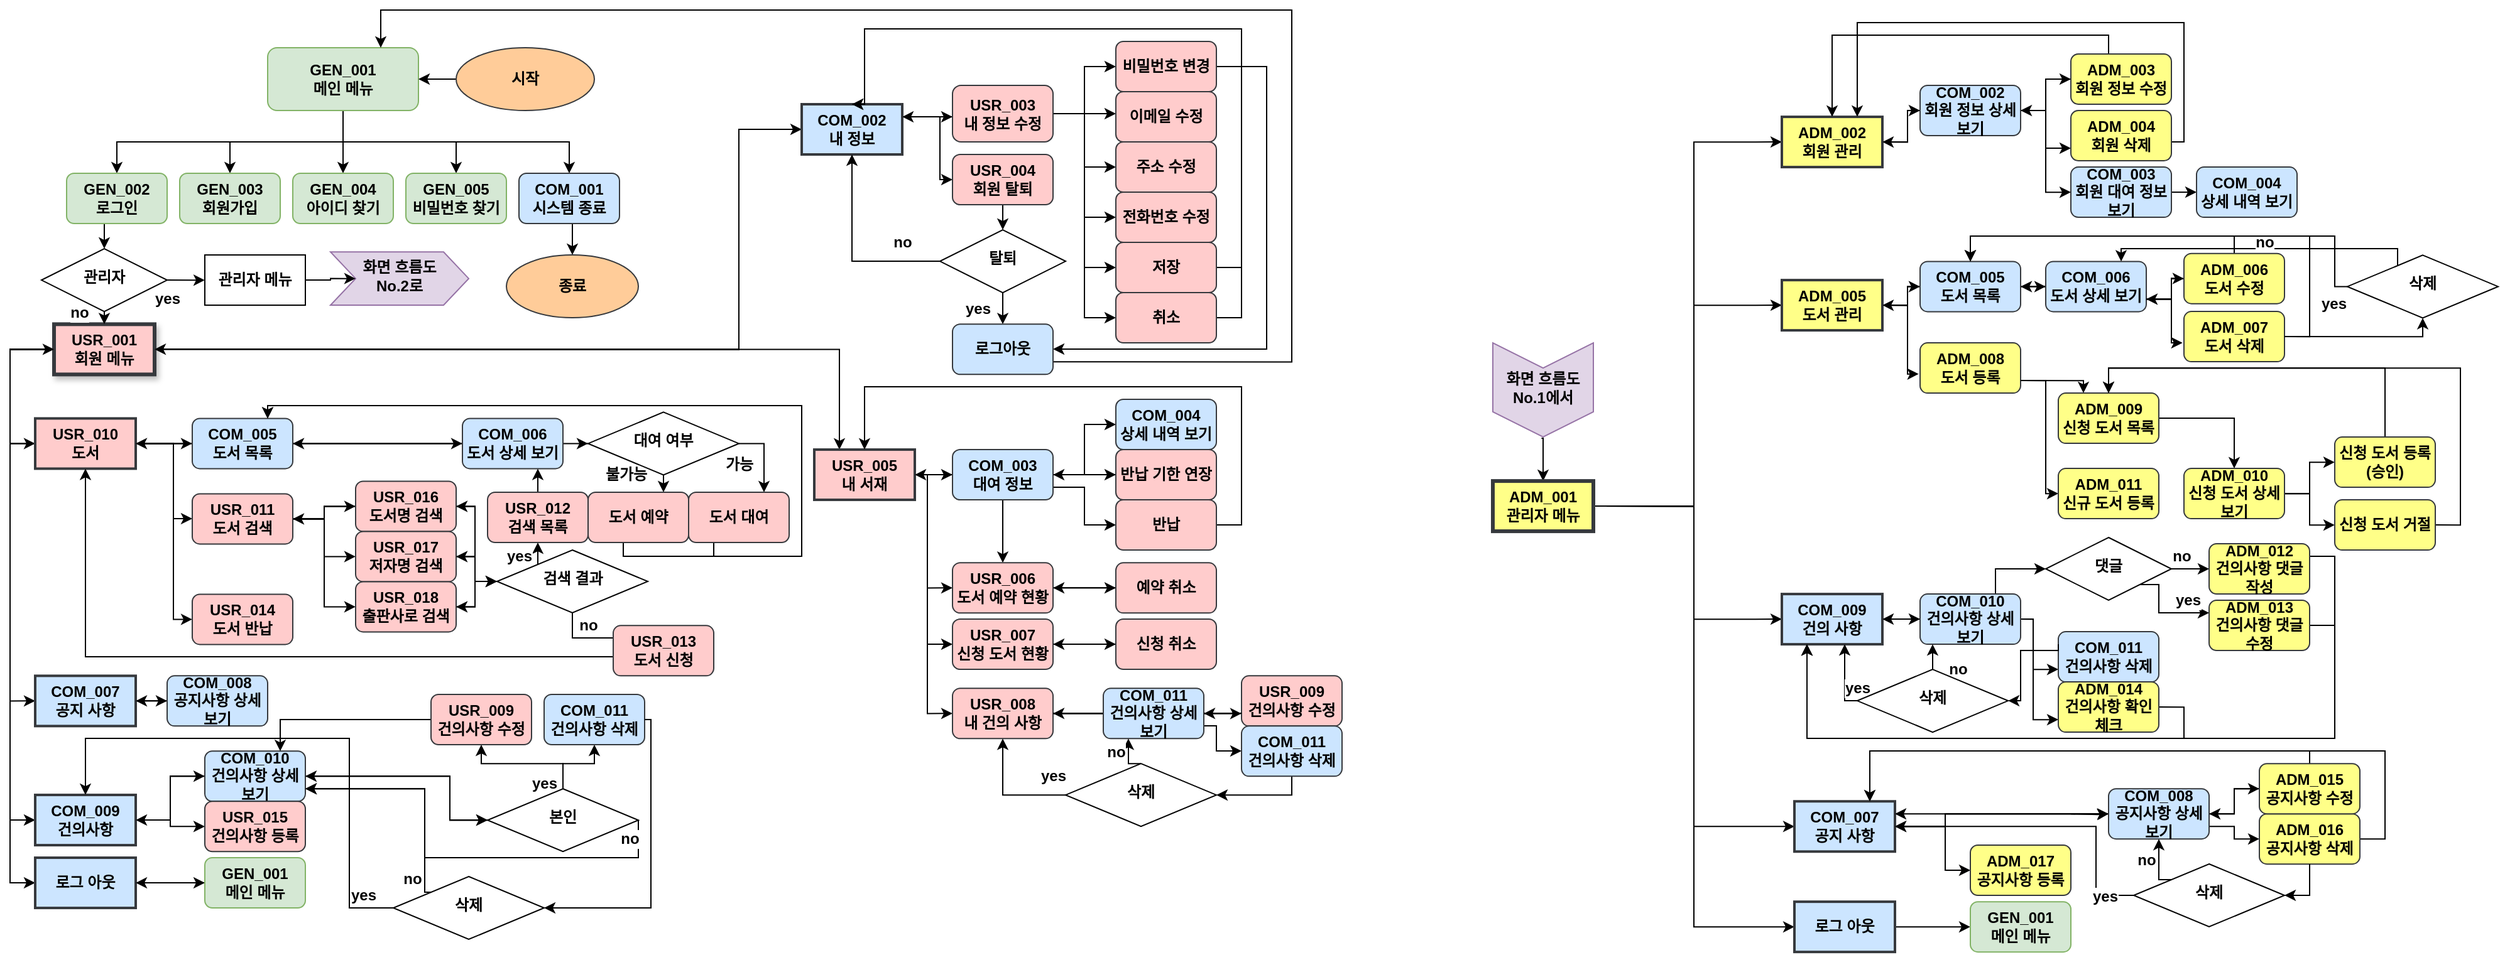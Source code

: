 <mxfile version="20.5.3" type="device"><diagram id="C5RBs43oDa-KdzZeNtuy" name="Page-1"><mxGraphModel dx="2946" dy="1077" grid="1" gridSize="10" guides="1" tooltips="1" connect="1" arrows="1" fold="1" page="1" pageScale="1" pageWidth="1169" pageHeight="827" math="0" shadow="0"><root><mxCell id="WIyWlLk6GJQsqaUBKTNV-0"/><mxCell id="WIyWlLk6GJQsqaUBKTNV-1" parent="WIyWlLk6GJQsqaUBKTNV-0"/><mxCell id="ic3a9txUjj3EFptZWlh7-8" style="edgeStyle=orthogonalEdgeStyle;rounded=0;orthogonalLoop=1;jettySize=auto;html=1;exitX=0.5;exitY=1;exitDx=0;exitDy=0;fontStyle=1;fontSize=12;" parent="WIyWlLk6GJQsqaUBKTNV-1" source="WIyWlLk6GJQsqaUBKTNV-3" target="ic3a9txUjj3EFptZWlh7-2" edge="1"><mxGeometry relative="1" as="geometry"/></mxCell><mxCell id="ic3a9txUjj3EFptZWlh7-9" style="edgeStyle=orthogonalEdgeStyle;rounded=0;orthogonalLoop=1;jettySize=auto;html=1;exitX=0.5;exitY=1;exitDx=0;exitDy=0;entryX=0.5;entryY=0;entryDx=0;entryDy=0;fontStyle=1;fontSize=12;" parent="WIyWlLk6GJQsqaUBKTNV-1" source="WIyWlLk6GJQsqaUBKTNV-3" target="WIyWlLk6GJQsqaUBKTNV-7" edge="1"><mxGeometry relative="1" as="geometry"/></mxCell><mxCell id="ic3a9txUjj3EFptZWlh7-10" style="edgeStyle=orthogonalEdgeStyle;rounded=0;orthogonalLoop=1;jettySize=auto;html=1;exitX=0.5;exitY=1;exitDx=0;exitDy=0;entryX=0.5;entryY=0;entryDx=0;entryDy=0;fontStyle=1;fontSize=12;" parent="WIyWlLk6GJQsqaUBKTNV-1" source="WIyWlLk6GJQsqaUBKTNV-3" target="ic3a9txUjj3EFptZWlh7-1" edge="1"><mxGeometry relative="1" as="geometry"/></mxCell><mxCell id="ic3a9txUjj3EFptZWlh7-11" style="edgeStyle=orthogonalEdgeStyle;rounded=0;orthogonalLoop=1;jettySize=auto;html=1;exitX=0.5;exitY=1;exitDx=0;exitDy=0;entryX=0.5;entryY=0;entryDx=0;entryDy=0;fontStyle=1;fontSize=12;" parent="WIyWlLk6GJQsqaUBKTNV-1" source="WIyWlLk6GJQsqaUBKTNV-3" target="ic3a9txUjj3EFptZWlh7-3" edge="1"><mxGeometry relative="1" as="geometry"/></mxCell><mxCell id="ic3a9txUjj3EFptZWlh7-12" style="edgeStyle=orthogonalEdgeStyle;rounded=0;orthogonalLoop=1;jettySize=auto;html=1;exitX=0.5;exitY=1;exitDx=0;exitDy=0;entryX=0.5;entryY=0;entryDx=0;entryDy=0;fontStyle=1;fontSize=12;" parent="WIyWlLk6GJQsqaUBKTNV-1" source="WIyWlLk6GJQsqaUBKTNV-3" target="ic3a9txUjj3EFptZWlh7-4" edge="1"><mxGeometry relative="1" as="geometry"/></mxCell><mxCell id="WIyWlLk6GJQsqaUBKTNV-3" value="GEN_001&lt;br style=&quot;font-size: 12px;&quot;&gt;메인 메뉴" style="rounded=1;whiteSpace=wrap;html=1;fontSize=12;glass=0;strokeWidth=1;shadow=0;fillColor=#d5e8d4;strokeColor=#82b366;fontStyle=1" parent="WIyWlLk6GJQsqaUBKTNV-1" vertex="1"><mxGeometry x="225" y="40.0" width="120" height="50" as="geometry"/></mxCell><mxCell id="WIyWlLk6GJQsqaUBKTNV-7" value="GEN_003&lt;br style=&quot;font-size: 12px;&quot;&gt;회원가입" style="rounded=1;whiteSpace=wrap;html=1;fontSize=12;glass=0;strokeWidth=1;shadow=0;fillColor=#d5e8d4;strokeColor=#82b366;fontStyle=1" parent="WIyWlLk6GJQsqaUBKTNV-1" vertex="1"><mxGeometry x="155" y="140" width="80" height="40" as="geometry"/></mxCell><mxCell id="ic3a9txUjj3EFptZWlh7-1" value="GEN_004&lt;br style=&quot;font-size: 12px;&quot;&gt;아이디 찾기" style="rounded=1;whiteSpace=wrap;html=1;fontSize=12;glass=0;strokeWidth=1;shadow=0;fillColor=#d5e8d4;strokeColor=#82b366;fontStyle=1" parent="WIyWlLk6GJQsqaUBKTNV-1" vertex="1"><mxGeometry x="245" y="140" width="80" height="40" as="geometry"/></mxCell><mxCell id="ic3a9txUjj3EFptZWlh7-16" style="edgeStyle=orthogonalEdgeStyle;rounded=0;orthogonalLoop=1;jettySize=auto;html=1;exitX=0.5;exitY=1;exitDx=0;exitDy=0;entryX=0.5;entryY=0;entryDx=0;entryDy=0;fontStyle=1;fontSize=12;" parent="WIyWlLk6GJQsqaUBKTNV-1" source="ic3a9txUjj3EFptZWlh7-2" target="ic3a9txUjj3EFptZWlh7-15" edge="1"><mxGeometry relative="1" as="geometry"/></mxCell><mxCell id="ic3a9txUjj3EFptZWlh7-2" value="GEN_002&lt;br style=&quot;font-size: 12px;&quot;&gt;로그인" style="rounded=1;whiteSpace=wrap;html=1;fontSize=12;glass=0;strokeWidth=1;shadow=0;fillColor=#d5e8d4;strokeColor=#82b366;fontStyle=1" parent="WIyWlLk6GJQsqaUBKTNV-1" vertex="1"><mxGeometry x="65" y="140" width="80" height="40" as="geometry"/></mxCell><mxCell id="ic3a9txUjj3EFptZWlh7-3" value="GEN_005&lt;br style=&quot;font-size: 12px;&quot;&gt;비밀번호 찾기" style="rounded=1;whiteSpace=wrap;html=1;fontSize=12;glass=0;strokeWidth=1;shadow=0;fillColor=#d5e8d4;strokeColor=#82b366;fontStyle=1" parent="WIyWlLk6GJQsqaUBKTNV-1" vertex="1"><mxGeometry x="335" y="140" width="80" height="40" as="geometry"/></mxCell><mxCell id="ic3a9txUjj3EFptZWlh7-23" style="edgeStyle=orthogonalEdgeStyle;rounded=0;orthogonalLoop=1;jettySize=auto;html=1;exitX=0.5;exitY=1;exitDx=0;exitDy=0;entryX=0.5;entryY=0;entryDx=0;entryDy=0;fontStyle=1;fontSize=12;" parent="WIyWlLk6GJQsqaUBKTNV-1" source="ic3a9txUjj3EFptZWlh7-4" target="ic3a9txUjj3EFptZWlh7-22" edge="1"><mxGeometry relative="1" as="geometry"/></mxCell><mxCell id="ic3a9txUjj3EFptZWlh7-4" value="COM_001&lt;br style=&quot;font-size: 12px;&quot;&gt;시스템 종료" style="rounded=1;whiteSpace=wrap;html=1;fontSize=12;glass=0;strokeWidth=1;shadow=0;fillColor=#cce5ff;strokeColor=#36393d;fontStyle=1" parent="WIyWlLk6GJQsqaUBKTNV-1" vertex="1"><mxGeometry x="425" y="140" width="80" height="40" as="geometry"/></mxCell><mxCell id="ic3a9txUjj3EFptZWlh7-235" style="edgeStyle=orthogonalEdgeStyle;rounded=0;orthogonalLoop=1;jettySize=auto;html=1;exitX=1;exitY=0.5;exitDx=0;exitDy=0;entryX=0;entryY=0.5;entryDx=0;entryDy=0;fontColor=default;fontStyle=1;fontSize=12;" parent="WIyWlLk6GJQsqaUBKTNV-1" source="ic3a9txUjj3EFptZWlh7-13" target="ic3a9txUjj3EFptZWlh7-200" edge="1"><mxGeometry relative="1" as="geometry"><Array as="points"><mxPoint x="20" y="280"/><mxPoint x="20" y="560"/></Array></mxGeometry></mxCell><mxCell id="ic3a9txUjj3EFptZWlh7-236" style="edgeStyle=orthogonalEdgeStyle;rounded=0;orthogonalLoop=1;jettySize=auto;html=1;exitX=1;exitY=0.5;exitDx=0;exitDy=0;entryX=0;entryY=0.5;entryDx=0;entryDy=0;fontColor=default;fontStyle=1;fontSize=12;" parent="WIyWlLk6GJQsqaUBKTNV-1" source="ic3a9txUjj3EFptZWlh7-13" target="ic3a9txUjj3EFptZWlh7-203" edge="1"><mxGeometry relative="1" as="geometry"><Array as="points"><mxPoint x="20" y="280"/><mxPoint x="20" y="655"/></Array></mxGeometry></mxCell><mxCell id="lycdUc9BCOD6C8js2oIq-9" style="edgeStyle=orthogonalEdgeStyle;rounded=0;orthogonalLoop=1;jettySize=auto;html=1;exitX=0;exitY=0.5;exitDx=0;exitDy=0;entryX=0;entryY=0.5;entryDx=0;entryDy=0;fontStyle=1;fontSize=12;" parent="WIyWlLk6GJQsqaUBKTNV-1" source="ic3a9txUjj3EFptZWlh7-13" target="ic3a9txUjj3EFptZWlh7-44" edge="1"><mxGeometry relative="1" as="geometry"><Array as="points"><mxPoint x="20" y="280"/><mxPoint x="20" y="705"/></Array></mxGeometry></mxCell><mxCell id="lycdUc9BCOD6C8js2oIq-10" style="edgeStyle=orthogonalEdgeStyle;rounded=0;orthogonalLoop=1;jettySize=auto;html=1;exitX=0;exitY=0.5;exitDx=0;exitDy=0;entryX=0;entryY=0.5;entryDx=0;entryDy=0;fontStyle=1;fontSize=12;" parent="WIyWlLk6GJQsqaUBKTNV-1" source="ic3a9txUjj3EFptZWlh7-13" target="ic3a9txUjj3EFptZWlh7-163" edge="1"><mxGeometry relative="1" as="geometry"><Array as="points"><mxPoint x="20" y="280"/><mxPoint x="20" y="355"/></Array></mxGeometry></mxCell><mxCell id="lycdUc9BCOD6C8js2oIq-22" style="edgeStyle=orthogonalEdgeStyle;rounded=0;orthogonalLoop=1;jettySize=auto;html=1;exitX=1;exitY=0.5;exitDx=0;exitDy=0;entryX=0;entryY=0.5;entryDx=0;entryDy=0;fontStyle=1;fontSize=12;" parent="WIyWlLk6GJQsqaUBKTNV-1" source="ic3a9txUjj3EFptZWlh7-13" target="ic3a9txUjj3EFptZWlh7-102" edge="1"><mxGeometry relative="1" as="geometry"><Array as="points"><mxPoint x="600" y="280"/><mxPoint x="600" y="105"/></Array></mxGeometry></mxCell><mxCell id="lycdUc9BCOD6C8js2oIq-23" style="edgeStyle=orthogonalEdgeStyle;rounded=0;orthogonalLoop=1;jettySize=auto;html=1;exitX=1;exitY=0.5;exitDx=0;exitDy=0;entryX=0.25;entryY=0;entryDx=0;entryDy=0;fontStyle=1;fontSize=12;" parent="WIyWlLk6GJQsqaUBKTNV-1" source="ic3a9txUjj3EFptZWlh7-13" target="ic3a9txUjj3EFptZWlh7-37" edge="1"><mxGeometry relative="1" as="geometry"/></mxCell><mxCell id="ic3a9txUjj3EFptZWlh7-13" value="USR_001&lt;br style=&quot;font-size: 12px;&quot;&gt;회원 메뉴" style="rounded=0;whiteSpace=wrap;html=1;fontSize=12;glass=0;strokeWidth=3;shadow=1;fillColor=#ffcccc;strokeColor=#36393d;perimeterSpacing=0;fontStyle=1" parent="WIyWlLk6GJQsqaUBKTNV-1" vertex="1"><mxGeometry x="55" y="260.18" width="80" height="40" as="geometry"/></mxCell><mxCell id="ic3a9txUjj3EFptZWlh7-237" style="edgeStyle=orthogonalEdgeStyle;rounded=0;orthogonalLoop=1;jettySize=auto;html=1;exitX=1;exitY=0.5;exitDx=0;exitDy=0;entryX=0;entryY=0.5;entryDx=0;entryDy=0;fontColor=default;fontStyle=1;fontSize=12;" parent="WIyWlLk6GJQsqaUBKTNV-1" source="ic3a9txUjj3EFptZWlh7-14" target="ic3a9txUjj3EFptZWlh7-40" edge="1"><mxGeometry relative="1" as="geometry"><Array as="points"><mxPoint x="1360" y="405"/><mxPoint x="1360" y="115"/></Array></mxGeometry></mxCell><mxCell id="ic3a9txUjj3EFptZWlh7-238" style="edgeStyle=orthogonalEdgeStyle;rounded=0;orthogonalLoop=1;jettySize=auto;html=1;exitX=1;exitY=0.5;exitDx=0;exitDy=0;entryX=0;entryY=0.5;entryDx=0;entryDy=0;fontColor=default;fontStyle=1;fontSize=12;" parent="WIyWlLk6GJQsqaUBKTNV-1" source="ic3a9txUjj3EFptZWlh7-14" target="ic3a9txUjj3EFptZWlh7-62" edge="1"><mxGeometry relative="1" as="geometry"><Array as="points"><mxPoint x="1360" y="405"/><mxPoint x="1360" y="245"/></Array></mxGeometry></mxCell><mxCell id="ic3a9txUjj3EFptZWlh7-245" style="edgeStyle=orthogonalEdgeStyle;rounded=0;orthogonalLoop=1;jettySize=auto;html=1;exitX=1;exitY=0.5;exitDx=0;exitDy=0;entryX=0;entryY=0.5;entryDx=0;entryDy=0;fontColor=default;fontStyle=1;fontSize=12;" parent="WIyWlLk6GJQsqaUBKTNV-1" source="ic3a9txUjj3EFptZWlh7-14" target="ic3a9txUjj3EFptZWlh7-69" edge="1"><mxGeometry relative="1" as="geometry"><Array as="points"><mxPoint x="1360" y="405"/><mxPoint x="1360" y="495"/></Array></mxGeometry></mxCell><mxCell id="ic3a9txUjj3EFptZWlh7-246" style="edgeStyle=orthogonalEdgeStyle;rounded=0;orthogonalLoop=1;jettySize=auto;html=1;exitX=1;exitY=0.5;exitDx=0;exitDy=0;entryX=0;entryY=0.5;entryDx=0;entryDy=0;fontColor=default;fontStyle=1;fontSize=12;" parent="WIyWlLk6GJQsqaUBKTNV-1" source="ic3a9txUjj3EFptZWlh7-14" target="ic3a9txUjj3EFptZWlh7-90" edge="1"><mxGeometry relative="1" as="geometry"/></mxCell><mxCell id="ic3a9txUjj3EFptZWlh7-247" style="edgeStyle=orthogonalEdgeStyle;rounded=0;orthogonalLoop=1;jettySize=auto;html=1;exitX=1;exitY=0.5;exitDx=0;exitDy=0;entryX=0;entryY=0.5;entryDx=0;entryDy=0;fontColor=default;fontStyle=1;fontSize=12;" parent="WIyWlLk6GJQsqaUBKTNV-1" source="ic3a9txUjj3EFptZWlh7-14" target="ic3a9txUjj3EFptZWlh7-242" edge="1"><mxGeometry relative="1" as="geometry"><Array as="points"><mxPoint x="1360" y="405"/><mxPoint x="1360" y="740"/></Array></mxGeometry></mxCell><mxCell id="lycdUc9BCOD6C8js2oIq-26" style="edgeStyle=orthogonalEdgeStyle;rounded=0;orthogonalLoop=1;jettySize=auto;html=1;exitX=1.014;exitY=0.516;exitDx=0;exitDy=0;entryX=0.5;entryY=0;entryDx=0;entryDy=0;exitPerimeter=0;fontStyle=1;fontSize=12;" parent="WIyWlLk6GJQsqaUBKTNV-1" source="lycdUc9BCOD6C8js2oIq-25" target="ic3a9txUjj3EFptZWlh7-14" edge="1"><mxGeometry relative="1" as="geometry"/></mxCell><mxCell id="ic3a9txUjj3EFptZWlh7-14" value="ADM_001&lt;br style=&quot;font-size: 12px;&quot;&gt;관리자 메뉴" style="rounded=0;whiteSpace=wrap;html=1;fontSize=12;glass=0;strokeWidth=3;shadow=0;fillColor=#ffff88;strokeColor=#36393d;fontStyle=1" parent="WIyWlLk6GJQsqaUBKTNV-1" vertex="1"><mxGeometry x="1200" y="385.05" width="80" height="40" as="geometry"/></mxCell><mxCell id="ic3a9txUjj3EFptZWlh7-34" value="no" style="edgeStyle=orthogonalEdgeStyle;rounded=0;orthogonalLoop=1;jettySize=auto;html=1;exitX=0.5;exitY=1;exitDx=0;exitDy=0;fontColor=default;entryX=0.5;entryY=0;entryDx=0;entryDy=0;fontStyle=1;fontSize=12;" parent="WIyWlLk6GJQsqaUBKTNV-1" source="ic3a9txUjj3EFptZWlh7-15" target="ic3a9txUjj3EFptZWlh7-13" edge="1"><mxGeometry x="-0.908" y="-20" relative="1" as="geometry"><Array as="points"/><mxPoint as="offset"/><mxPoint x="95" y="290" as="targetPoint"/></mxGeometry></mxCell><mxCell id="lycdUc9BCOD6C8js2oIq-4" value="yes" style="edgeStyle=orthogonalEdgeStyle;rounded=0;orthogonalLoop=1;jettySize=auto;html=1;exitX=1;exitY=0.5;exitDx=0;exitDy=0;entryX=0;entryY=0.5;entryDx=0;entryDy=0;fontStyle=1;fontSize=12;" parent="WIyWlLk6GJQsqaUBKTNV-1" source="ic3a9txUjj3EFptZWlh7-15" target="lycdUc9BCOD6C8js2oIq-2" edge="1"><mxGeometry x="-0.998" y="-15" relative="1" as="geometry"><mxPoint as="offset"/></mxGeometry></mxCell><mxCell id="ic3a9txUjj3EFptZWlh7-15" value="관리자" style="rhombus;whiteSpace=wrap;html=1;shadow=0;fontFamily=Helvetica;fontSize=12;align=center;strokeWidth=1;spacing=6;spacingTop=-4;fontStyle=1" parent="WIyWlLk6GJQsqaUBKTNV-1" vertex="1"><mxGeometry x="45" y="200.05" width="100" height="50" as="geometry"/></mxCell><mxCell id="lycdUc9BCOD6C8js2oIq-1" style="edgeStyle=orthogonalEdgeStyle;rounded=0;orthogonalLoop=1;jettySize=auto;html=1;exitX=0;exitY=0.5;exitDx=0;exitDy=0;entryX=1;entryY=0.5;entryDx=0;entryDy=0;fontStyle=1;fontSize=12;" parent="WIyWlLk6GJQsqaUBKTNV-1" source="ic3a9txUjj3EFptZWlh7-20" target="WIyWlLk6GJQsqaUBKTNV-3" edge="1"><mxGeometry relative="1" as="geometry"/></mxCell><mxCell id="ic3a9txUjj3EFptZWlh7-20" value="시작" style="ellipse;whiteSpace=wrap;html=1;fillColor=#ffcc99;strokeColor=#36393d;fontStyle=1;fontSize=12;" parent="WIyWlLk6GJQsqaUBKTNV-1" vertex="1"><mxGeometry x="375" y="40.0" width="110" height="50" as="geometry"/></mxCell><mxCell id="ic3a9txUjj3EFptZWlh7-22" value="종료" style="ellipse;whiteSpace=wrap;html=1;fillColor=#ffcc99;strokeColor=#36393d;fontStyle=1;fontSize=12;" parent="WIyWlLk6GJQsqaUBKTNV-1" vertex="1"><mxGeometry x="415" y="205.03" width="105" height="50" as="geometry"/></mxCell><mxCell id="ic3a9txUjj3EFptZWlh7-136" value="" style="edgeStyle=orthogonalEdgeStyle;rounded=0;orthogonalLoop=1;jettySize=auto;html=1;fontColor=default;fontStyle=1;fontSize=12;" parent="WIyWlLk6GJQsqaUBKTNV-1" source="ic3a9txUjj3EFptZWlh7-37" target="ic3a9txUjj3EFptZWlh7-135" edge="1"><mxGeometry relative="1" as="geometry"/></mxCell><mxCell id="ic3a9txUjj3EFptZWlh7-156" style="edgeStyle=orthogonalEdgeStyle;rounded=0;orthogonalLoop=1;jettySize=auto;html=1;exitX=1;exitY=0.5;exitDx=0;exitDy=0;entryX=0;entryY=0.5;entryDx=0;entryDy=0;fontColor=default;fontStyle=1;fontSize=12;" parent="WIyWlLk6GJQsqaUBKTNV-1" source="ic3a9txUjj3EFptZWlh7-37" target="ic3a9txUjj3EFptZWlh7-152" edge="1"><mxGeometry relative="1" as="geometry"><Array as="points"><mxPoint x="750" y="380"/><mxPoint x="750" y="515"/></Array></mxGeometry></mxCell><mxCell id="ic3a9txUjj3EFptZWlh7-158" style="edgeStyle=orthogonalEdgeStyle;rounded=0;orthogonalLoop=1;jettySize=auto;html=1;exitX=1;exitY=0.5;exitDx=0;exitDy=0;entryX=0;entryY=0.5;entryDx=0;entryDy=0;fontColor=default;fontStyle=1;fontSize=12;" parent="WIyWlLk6GJQsqaUBKTNV-1" source="ic3a9txUjj3EFptZWlh7-37" target="ic3a9txUjj3EFptZWlh7-157" edge="1"><mxGeometry relative="1" as="geometry"><Array as="points"><mxPoint x="750" y="380"/><mxPoint x="750" y="570"/></Array></mxGeometry></mxCell><mxCell id="lycdUc9BCOD6C8js2oIq-12" style="edgeStyle=orthogonalEdgeStyle;rounded=0;orthogonalLoop=1;jettySize=auto;html=1;exitX=1;exitY=0.5;exitDx=0;exitDy=0;entryX=0;entryY=0.5;entryDx=0;entryDy=0;fontStyle=1;fontSize=12;" parent="WIyWlLk6GJQsqaUBKTNV-1" source="ic3a9txUjj3EFptZWlh7-37" target="ic3a9txUjj3EFptZWlh7-143" edge="1"><mxGeometry relative="1" as="geometry"><Array as="points"><mxPoint x="750" y="380"/><mxPoint x="750" y="470"/></Array></mxGeometry></mxCell><mxCell id="ic3a9txUjj3EFptZWlh7-37" value="USR_005&lt;br style=&quot;font-size: 12px;&quot;&gt;내 서재" style="rounded=0;whiteSpace=wrap;html=1;fontSize=12;glass=0;strokeWidth=2;shadow=0;fillColor=#ffcccc;strokeColor=#36393d;fontStyle=1" parent="WIyWlLk6GJQsqaUBKTNV-1" vertex="1"><mxGeometry x="660" y="360.03" width="80" height="40" as="geometry"/></mxCell><mxCell id="ic3a9txUjj3EFptZWlh7-47" style="edgeStyle=orthogonalEdgeStyle;rounded=0;orthogonalLoop=1;jettySize=auto;html=1;exitX=1;exitY=0.5;exitDx=0;exitDy=0;entryX=0;entryY=0.5;entryDx=0;entryDy=0;fontColor=default;fontStyle=1;fontSize=12;" parent="WIyWlLk6GJQsqaUBKTNV-1" source="ic3a9txUjj3EFptZWlh7-40" target="ic3a9txUjj3EFptZWlh7-46" edge="1"><mxGeometry relative="1" as="geometry"><Array as="points"><mxPoint x="1530" y="115"/><mxPoint x="1530" y="90"/></Array></mxGeometry></mxCell><mxCell id="ic3a9txUjj3EFptZWlh7-40" value="ADM_002&lt;br style=&quot;font-size: 12px;&quot;&gt;회원 관리" style="rounded=0;whiteSpace=wrap;html=1;fontSize=12;glass=0;strokeWidth=2;shadow=0;fillColor=#ffff88;strokeColor=#36393d;fontStyle=1" parent="WIyWlLk6GJQsqaUBKTNV-1" vertex="1"><mxGeometry x="1430" y="95.05" width="80" height="40" as="geometry"/></mxCell><mxCell id="ic3a9txUjj3EFptZWlh7-253" style="edgeStyle=orthogonalEdgeStyle;rounded=0;orthogonalLoop=1;jettySize=auto;html=1;exitX=1;exitY=0.5;exitDx=0;exitDy=0;entryX=0;entryY=0.5;entryDx=0;entryDy=0;fontColor=default;fontStyle=1;fontSize=12;" parent="WIyWlLk6GJQsqaUBKTNV-1" source="ic3a9txUjj3EFptZWlh7-44" target="ic3a9txUjj3EFptZWlh7-252" edge="1"><mxGeometry relative="1" as="geometry"/></mxCell><mxCell id="ic3a9txUjj3EFptZWlh7-44" value="로그 아웃" style="rounded=0;whiteSpace=wrap;html=1;fontSize=12;glass=0;strokeWidth=2;shadow=0;fillColor=#cce5ff;strokeColor=#36393d;fontStyle=1" parent="WIyWlLk6GJQsqaUBKTNV-1" vertex="1"><mxGeometry x="40" y="685.03" width="80" height="40" as="geometry"/></mxCell><mxCell id="lycdUc9BCOD6C8js2oIq-74" style="edgeStyle=orthogonalEdgeStyle;rounded=0;orthogonalLoop=1;jettySize=auto;html=1;exitX=1;exitY=0.5;exitDx=0;exitDy=0;entryX=0;entryY=0.5;entryDx=0;entryDy=0;fontStyle=1;fontSize=12;" parent="WIyWlLk6GJQsqaUBKTNV-1" source="ic3a9txUjj3EFptZWlh7-45" target="lycdUc9BCOD6C8js2oIq-73" edge="1"><mxGeometry relative="1" as="geometry"/></mxCell><mxCell id="ic3a9txUjj3EFptZWlh7-45" value="COM_003&lt;br style=&quot;font-size: 12px;&quot;&gt;회원 대여 정보 보기" style="rounded=1;whiteSpace=wrap;html=1;fontSize=12;glass=0;strokeWidth=1;shadow=0;fillColor=#cce5ff;strokeColor=#36393d;fontStyle=1" parent="WIyWlLk6GJQsqaUBKTNV-1" vertex="1"><mxGeometry x="1660" y="135.05" width="80" height="40" as="geometry"/></mxCell><mxCell id="ic3a9txUjj3EFptZWlh7-51" style="edgeStyle=orthogonalEdgeStyle;rounded=0;orthogonalLoop=1;jettySize=auto;html=1;exitX=1;exitY=0.5;exitDx=0;exitDy=0;entryX=0;entryY=0.5;entryDx=0;entryDy=0;fontColor=default;fontStyle=1;fontSize=12;" parent="WIyWlLk6GJQsqaUBKTNV-1" source="ic3a9txUjj3EFptZWlh7-46" target="ic3a9txUjj3EFptZWlh7-50" edge="1"><mxGeometry relative="1" as="geometry"><Array as="points"><mxPoint x="1640" y="90"/><mxPoint x="1640" y="65"/></Array></mxGeometry></mxCell><mxCell id="ic3a9txUjj3EFptZWlh7-315" style="edgeStyle=orthogonalEdgeStyle;rounded=0;orthogonalLoop=1;jettySize=auto;html=1;exitX=0;exitY=0.5;exitDx=0;exitDy=0;entryX=1;entryY=0.5;entryDx=0;entryDy=0;fontColor=default;fontStyle=1;fontSize=12;" parent="WIyWlLk6GJQsqaUBKTNV-1" source="ic3a9txUjj3EFptZWlh7-46" target="ic3a9txUjj3EFptZWlh7-40" edge="1"><mxGeometry relative="1" as="geometry"><Array as="points"><mxPoint x="1530" y="90"/><mxPoint x="1530" y="115"/></Array></mxGeometry></mxCell><mxCell id="ic3a9txUjj3EFptZWlh7-317" style="edgeStyle=orthogonalEdgeStyle;rounded=0;orthogonalLoop=1;jettySize=auto;html=1;exitX=1;exitY=0.5;exitDx=0;exitDy=0;entryX=0;entryY=0.75;entryDx=0;entryDy=0;fontColor=default;fontStyle=1;fontSize=12;" parent="WIyWlLk6GJQsqaUBKTNV-1" source="ic3a9txUjj3EFptZWlh7-46" target="ic3a9txUjj3EFptZWlh7-49" edge="1"><mxGeometry relative="1" as="geometry"><Array as="points"><mxPoint x="1640" y="90"/><mxPoint x="1640" y="120"/></Array></mxGeometry></mxCell><mxCell id="FJAFiosJNlz1e9xnSxwv-11" style="edgeStyle=orthogonalEdgeStyle;rounded=0;orthogonalLoop=1;jettySize=auto;html=1;exitX=1;exitY=0.5;exitDx=0;exitDy=0;entryX=0;entryY=0.5;entryDx=0;entryDy=0;fontStyle=1;fontSize=12;" edge="1" parent="WIyWlLk6GJQsqaUBKTNV-1" source="ic3a9txUjj3EFptZWlh7-46" target="ic3a9txUjj3EFptZWlh7-45"><mxGeometry relative="1" as="geometry"><Array as="points"><mxPoint x="1640" y="90"/><mxPoint x="1640" y="155"/></Array></mxGeometry></mxCell><mxCell id="ic3a9txUjj3EFptZWlh7-46" value="COM_002&lt;br style=&quot;font-size: 12px;&quot;&gt;회원 정보 상세보기" style="rounded=1;whiteSpace=wrap;html=1;fontSize=12;glass=0;strokeWidth=1;shadow=0;fillColor=#cce5ff;strokeColor=#36393d;fontStyle=1" parent="WIyWlLk6GJQsqaUBKTNV-1" vertex="1"><mxGeometry x="1540" y="70.0" width="80" height="40" as="geometry"/></mxCell><mxCell id="ic3a9txUjj3EFptZWlh7-57" style="edgeStyle=orthogonalEdgeStyle;rounded=0;orthogonalLoop=1;jettySize=auto;html=1;exitX=1;exitY=0.5;exitDx=0;exitDy=0;entryX=0.75;entryY=0;entryDx=0;entryDy=0;fontColor=default;fontStyle=1;fontSize=12;" parent="WIyWlLk6GJQsqaUBKTNV-1" source="ic3a9txUjj3EFptZWlh7-49" target="ic3a9txUjj3EFptZWlh7-40" edge="1"><mxGeometry relative="1" as="geometry"><Array as="points"><mxPoint x="1750" y="115"/><mxPoint x="1750" y="20"/><mxPoint x="1490" y="20"/></Array></mxGeometry></mxCell><mxCell id="ic3a9txUjj3EFptZWlh7-49" value="ADM_004&lt;br style=&quot;font-size: 12px;&quot;&gt;회원 삭제" style="rounded=1;whiteSpace=wrap;html=1;fontSize=12;glass=0;strokeWidth=1;shadow=0;fillColor=#ffff88;strokeColor=#36393d;fontStyle=1" parent="WIyWlLk6GJQsqaUBKTNV-1" vertex="1"><mxGeometry x="1660" y="90.0" width="80" height="40" as="geometry"/></mxCell><mxCell id="ic3a9txUjj3EFptZWlh7-54" style="edgeStyle=orthogonalEdgeStyle;rounded=0;orthogonalLoop=1;jettySize=auto;html=1;exitX=0.5;exitY=0;exitDx=0;exitDy=0;fontColor=default;fontStyle=1;fontSize=12;" parent="WIyWlLk6GJQsqaUBKTNV-1" source="ic3a9txUjj3EFptZWlh7-50" target="ic3a9txUjj3EFptZWlh7-40" edge="1"><mxGeometry relative="1" as="geometry"><Array as="points"><mxPoint x="1690" y="30"/><mxPoint x="1470" y="30"/></Array></mxGeometry></mxCell><mxCell id="ic3a9txUjj3EFptZWlh7-314" style="edgeStyle=orthogonalEdgeStyle;rounded=0;orthogonalLoop=1;jettySize=auto;html=1;exitX=0;exitY=0.5;exitDx=0;exitDy=0;fontColor=default;entryX=1;entryY=0.5;entryDx=0;entryDy=0;fontStyle=1;fontSize=12;" parent="WIyWlLk6GJQsqaUBKTNV-1" source="ic3a9txUjj3EFptZWlh7-50" target="ic3a9txUjj3EFptZWlh7-46" edge="1"><mxGeometry relative="1" as="geometry"><Array as="points"><mxPoint x="1640" y="65"/><mxPoint x="1640" y="90"/></Array><mxPoint x="1620" y="85" as="targetPoint"/></mxGeometry></mxCell><mxCell id="ic3a9txUjj3EFptZWlh7-50" value="ADM_003&lt;br style=&quot;font-size: 12px;&quot;&gt;회원 정보 수정" style="rounded=1;whiteSpace=wrap;html=1;fontSize=12;glass=0;strokeWidth=1;shadow=0;fillColor=#ffff88;strokeColor=#36393d;fontStyle=1" parent="WIyWlLk6GJQsqaUBKTNV-1" vertex="1"><mxGeometry x="1660" y="45.01" width="80" height="40" as="geometry"/></mxCell><mxCell id="ic3a9txUjj3EFptZWlh7-60" style="edgeStyle=orthogonalEdgeStyle;rounded=0;orthogonalLoop=1;jettySize=auto;html=1;exitX=1;exitY=0.5;exitDx=0;exitDy=0;entryX=0;entryY=0.5;entryDx=0;entryDy=0;fontColor=default;fontStyle=1;fontSize=12;" parent="WIyWlLk6GJQsqaUBKTNV-1" source="ic3a9txUjj3EFptZWlh7-62" target="ic3a9txUjj3EFptZWlh7-64" edge="1"><mxGeometry relative="1" as="geometry"><Array as="points"><mxPoint x="1530" y="245"/><mxPoint x="1530" y="230"/></Array></mxGeometry></mxCell><mxCell id="ic3a9txUjj3EFptZWlh7-61" style="edgeStyle=orthogonalEdgeStyle;rounded=0;orthogonalLoop=1;jettySize=auto;html=1;exitX=1;exitY=0.5;exitDx=0;exitDy=0;entryX=-0.014;entryY=0.62;entryDx=0;entryDy=0;entryPerimeter=0;fontColor=default;fontStyle=1;fontSize=12;" parent="WIyWlLk6GJQsqaUBKTNV-1" source="ic3a9txUjj3EFptZWlh7-62" target="ic3a9txUjj3EFptZWlh7-63" edge="1"><mxGeometry relative="1" as="geometry"><Array as="points"><mxPoint x="1530" y="245"/><mxPoint x="1530" y="300"/></Array></mxGeometry></mxCell><mxCell id="ic3a9txUjj3EFptZWlh7-62" value="ADM_005&lt;br style=&quot;font-size: 12px;&quot;&gt;도서 관리" style="rounded=0;whiteSpace=wrap;html=1;fontSize=12;glass=0;strokeWidth=2;shadow=0;fillColor=#ffff88;strokeColor=#36393d;fontStyle=1" parent="WIyWlLk6GJQsqaUBKTNV-1" vertex="1"><mxGeometry x="1430" y="225.05" width="80" height="40" as="geometry"/></mxCell><mxCell id="ic3a9txUjj3EFptZWlh7-63" value="ADM_008&lt;br style=&quot;font-size: 12px;&quot;&gt;도서 등록" style="rounded=1;whiteSpace=wrap;html=1;fontSize=12;glass=0;strokeWidth=1;shadow=0;fillColor=#ffff88;strokeColor=#36393d;fontStyle=1" parent="WIyWlLk6GJQsqaUBKTNV-1" vertex="1"><mxGeometry x="1540" y="275.05" width="80" height="40" as="geometry"/></mxCell><mxCell id="ic3a9txUjj3EFptZWlh7-66" style="edgeStyle=orthogonalEdgeStyle;rounded=0;orthogonalLoop=1;jettySize=auto;html=1;exitX=1;exitY=0.5;exitDx=0;exitDy=0;fontColor=default;fontStyle=1;fontSize=12;" parent="WIyWlLk6GJQsqaUBKTNV-1" source="ic3a9txUjj3EFptZWlh7-64" target="ic3a9txUjj3EFptZWlh7-65" edge="1"><mxGeometry relative="1" as="geometry"/></mxCell><mxCell id="ic3a9txUjj3EFptZWlh7-333" style="edgeStyle=orthogonalEdgeStyle;rounded=0;orthogonalLoop=1;jettySize=auto;html=1;exitX=0;exitY=0.5;exitDx=0;exitDy=0;entryX=1;entryY=0.5;entryDx=0;entryDy=0;fontColor=default;fontStyle=1;fontSize=12;" parent="WIyWlLk6GJQsqaUBKTNV-1" source="ic3a9txUjj3EFptZWlh7-64" target="ic3a9txUjj3EFptZWlh7-62" edge="1"><mxGeometry relative="1" as="geometry"><Array as="points"><mxPoint x="1530" y="230"/><mxPoint x="1530" y="245"/></Array></mxGeometry></mxCell><mxCell id="ic3a9txUjj3EFptZWlh7-64" value="COM_005&lt;br style=&quot;font-size: 12px;&quot;&gt;도서 목록" style="rounded=1;whiteSpace=wrap;html=1;fontSize=12;glass=0;strokeWidth=1;shadow=0;fillColor=#cce5ff;strokeColor=#36393d;fontStyle=1" parent="WIyWlLk6GJQsqaUBKTNV-1" vertex="1"><mxGeometry x="1540" y="210.2" width="80" height="40" as="geometry"/></mxCell><mxCell id="ic3a9txUjj3EFptZWlh7-338" style="edgeStyle=orthogonalEdgeStyle;rounded=0;orthogonalLoop=1;jettySize=auto;html=1;exitX=0;exitY=0.5;exitDx=0;exitDy=0;entryX=1;entryY=0.5;entryDx=0;entryDy=0;fontColor=default;fontStyle=1;fontSize=12;" parent="WIyWlLk6GJQsqaUBKTNV-1" source="ic3a9txUjj3EFptZWlh7-65" target="ic3a9txUjj3EFptZWlh7-64" edge="1"><mxGeometry relative="1" as="geometry"/></mxCell><mxCell id="ic3a9txUjj3EFptZWlh7-65" value="COM_006&lt;br style=&quot;font-size: 12px;&quot;&gt;도서 상세 보기" style="rounded=1;whiteSpace=wrap;html=1;fontSize=12;glass=0;strokeWidth=1;shadow=0;fillColor=#cce5ff;strokeColor=#36393d;fontStyle=1" parent="WIyWlLk6GJQsqaUBKTNV-1" vertex="1"><mxGeometry x="1640" y="210.2" width="80" height="40" as="geometry"/></mxCell><mxCell id="ic3a9txUjj3EFptZWlh7-67" style="edgeStyle=orthogonalEdgeStyle;rounded=0;orthogonalLoop=1;jettySize=auto;html=1;exitX=1;exitY=0.5;exitDx=0;exitDy=0;entryX=0;entryY=0.5;entryDx=0;entryDy=0;fontColor=default;fontStyle=1;fontSize=12;" parent="WIyWlLk6GJQsqaUBKTNV-1" source="ic3a9txUjj3EFptZWlh7-69" target="ic3a9txUjj3EFptZWlh7-71" edge="1"><mxGeometry relative="1" as="geometry"/></mxCell><mxCell id="ic3a9txUjj3EFptZWlh7-69" value="COM_009&lt;br style=&quot;font-size: 12px;&quot;&gt;건의 사항" style="rounded=0;whiteSpace=wrap;html=1;fontSize=12;glass=0;strokeWidth=2;shadow=0;fillColor=#cce5ff;strokeColor=#36393d;fontStyle=1" parent="WIyWlLk6GJQsqaUBKTNV-1" vertex="1"><mxGeometry x="1430" y="475.05" width="80" height="40" as="geometry"/></mxCell><mxCell id="ic3a9txUjj3EFptZWlh7-88" style="edgeStyle=orthogonalEdgeStyle;rounded=0;orthogonalLoop=1;jettySize=auto;html=1;exitX=1;exitY=0.5;exitDx=0;exitDy=0;entryX=0;entryY=0.75;entryDx=0;entryDy=0;fontColor=default;fontStyle=1;fontSize=12;" parent="WIyWlLk6GJQsqaUBKTNV-1" source="ic3a9txUjj3EFptZWlh7-71" target="ic3a9txUjj3EFptZWlh7-85" edge="1"><mxGeometry relative="1" as="geometry"><Array as="points"><mxPoint x="1630" y="495"/><mxPoint x="1630" y="535"/></Array></mxGeometry></mxCell><mxCell id="ic3a9txUjj3EFptZWlh7-89" style="edgeStyle=orthogonalEdgeStyle;rounded=0;orthogonalLoop=1;jettySize=auto;html=1;exitX=1;exitY=0.75;exitDx=0;exitDy=0;entryX=0;entryY=0.75;entryDx=0;entryDy=0;fontColor=default;fontStyle=1;fontSize=12;" parent="WIyWlLk6GJQsqaUBKTNV-1" source="ic3a9txUjj3EFptZWlh7-71" target="ic3a9txUjj3EFptZWlh7-84" edge="1"><mxGeometry relative="1" as="geometry"><Array as="points"><mxPoint x="1620" y="495"/><mxPoint x="1630" y="495"/><mxPoint x="1630" y="575"/></Array></mxGeometry></mxCell><mxCell id="ic3a9txUjj3EFptZWlh7-329" style="edgeStyle=orthogonalEdgeStyle;rounded=0;orthogonalLoop=1;jettySize=auto;html=1;exitX=0;exitY=0.5;exitDx=0;exitDy=0;entryX=1;entryY=0.5;entryDx=0;entryDy=0;fontColor=default;fontStyle=1;fontSize=12;" parent="WIyWlLk6GJQsqaUBKTNV-1" source="ic3a9txUjj3EFptZWlh7-71" target="ic3a9txUjj3EFptZWlh7-69" edge="1"><mxGeometry relative="1" as="geometry"/></mxCell><mxCell id="ic3a9txUjj3EFptZWlh7-370" style="edgeStyle=orthogonalEdgeStyle;rounded=0;orthogonalLoop=1;jettySize=auto;html=1;exitX=0.75;exitY=0;exitDx=0;exitDy=0;entryX=0;entryY=0.5;entryDx=0;entryDy=0;fontColor=default;fontStyle=1;fontSize=12;" parent="WIyWlLk6GJQsqaUBKTNV-1" source="ic3a9txUjj3EFptZWlh7-71" target="ic3a9txUjj3EFptZWlh7-367" edge="1"><mxGeometry relative="1" as="geometry"/></mxCell><mxCell id="ic3a9txUjj3EFptZWlh7-71" value="COM_010&lt;br style=&quot;font-size: 12px;&quot;&gt;건의사항 상세보기" style="rounded=1;whiteSpace=wrap;html=1;fontSize=12;glass=0;strokeWidth=1;shadow=0;fillColor=#cce5ff;strokeColor=#36393d;fontStyle=1" parent="WIyWlLk6GJQsqaUBKTNV-1" vertex="1"><mxGeometry x="1540" y="475.05" width="80" height="40" as="geometry"/></mxCell><mxCell id="ic3a9txUjj3EFptZWlh7-73" style="edgeStyle=orthogonalEdgeStyle;rounded=0;orthogonalLoop=1;jettySize=auto;html=1;exitX=1;exitY=0.5;exitDx=0;exitDy=0;entryX=0;entryY=0.5;entryDx=0;entryDy=0;fontColor=default;fontStyle=1;fontSize=12;" parent="WIyWlLk6GJQsqaUBKTNV-1" target="ic3a9txUjj3EFptZWlh7-77" edge="1"><mxGeometry relative="1" as="geometry"><mxPoint x="1720" y="240.2" as="sourcePoint"/><Array as="points"><mxPoint x="1740" y="240"/><mxPoint x="1740" y="224"/></Array></mxGeometry></mxCell><mxCell id="ic3a9txUjj3EFptZWlh7-74" style="edgeStyle=orthogonalEdgeStyle;rounded=0;orthogonalLoop=1;jettySize=auto;html=1;exitX=1;exitY=0.5;exitDx=0;exitDy=0;entryX=-0.014;entryY=0.62;entryDx=0;entryDy=0;entryPerimeter=0;fontColor=default;fontStyle=1;fontSize=12;" parent="WIyWlLk6GJQsqaUBKTNV-1" edge="1"><mxGeometry relative="1" as="geometry"><mxPoint x="1720" y="240.2" as="sourcePoint"/><mxPoint x="1748.88" y="275.0" as="targetPoint"/><Array as="points"><mxPoint x="1740" y="240.2"/><mxPoint x="1740" y="275.2"/></Array></mxGeometry></mxCell><mxCell id="ic3a9txUjj3EFptZWlh7-318" style="edgeStyle=orthogonalEdgeStyle;rounded=0;orthogonalLoop=1;jettySize=auto;html=1;exitX=1;exitY=0.5;exitDx=0;exitDy=0;entryX=0.5;entryY=0;entryDx=0;entryDy=0;fontColor=default;fontStyle=1;fontSize=12;" parent="WIyWlLk6GJQsqaUBKTNV-1" source="ic3a9txUjj3EFptZWlh7-76" target="ic3a9txUjj3EFptZWlh7-64" edge="1"><mxGeometry relative="1" as="geometry"><Array as="points"><mxPoint x="1850" y="270"/><mxPoint x="1850" y="190"/><mxPoint x="1580" y="190"/></Array></mxGeometry></mxCell><mxCell id="ic3a9txUjj3EFptZWlh7-76" value="ADM_007&lt;br style=&quot;font-size: 12px;&quot;&gt;도서 삭제" style="rounded=1;whiteSpace=wrap;html=1;fontSize=12;glass=0;strokeWidth=1;shadow=0;fillColor=#ffff88;strokeColor=#36393d;fontStyle=1" parent="WIyWlLk6GJQsqaUBKTNV-1" vertex="1"><mxGeometry x="1750" y="250.05" width="80" height="40" as="geometry"/></mxCell><mxCell id="ic3a9txUjj3EFptZWlh7-316" style="edgeStyle=orthogonalEdgeStyle;rounded=0;orthogonalLoop=1;jettySize=auto;html=1;entryX=0.5;entryY=0;entryDx=0;entryDy=0;fontColor=default;fontStyle=1;fontSize=12;" parent="WIyWlLk6GJQsqaUBKTNV-1" source="ic3a9txUjj3EFptZWlh7-77" target="ic3a9txUjj3EFptZWlh7-64" edge="1"><mxGeometry relative="1" as="geometry"><Array as="points"><mxPoint x="1790" y="190"/><mxPoint x="1580" y="190"/></Array></mxGeometry></mxCell><mxCell id="ic3a9txUjj3EFptZWlh7-339" style="edgeStyle=orthogonalEdgeStyle;rounded=0;orthogonalLoop=1;jettySize=auto;html=1;exitX=0;exitY=0.5;exitDx=0;exitDy=0;entryX=1;entryY=0.75;entryDx=0;entryDy=0;fontColor=default;fontStyle=1;fontSize=12;" parent="WIyWlLk6GJQsqaUBKTNV-1" source="ic3a9txUjj3EFptZWlh7-77" target="ic3a9txUjj3EFptZWlh7-65" edge="1"><mxGeometry relative="1" as="geometry"><Array as="points"><mxPoint x="1740" y="224"/><mxPoint x="1740" y="240"/></Array></mxGeometry></mxCell><mxCell id="ic3a9txUjj3EFptZWlh7-77" value="ADM_006&lt;br style=&quot;font-size: 12px;&quot;&gt;도서 수정" style="rounded=1;whiteSpace=wrap;html=1;fontSize=12;glass=0;strokeWidth=1;shadow=0;fillColor=#ffff88;strokeColor=#36393d;fontStyle=1" parent="WIyWlLk6GJQsqaUBKTNV-1" vertex="1"><mxGeometry x="1750" y="203.82" width="80" height="40" as="geometry"/></mxCell><mxCell id="ic3a9txUjj3EFptZWlh7-78" style="edgeStyle=orthogonalEdgeStyle;rounded=0;orthogonalLoop=1;jettySize=auto;html=1;exitX=1;exitY=0.5;exitDx=0;exitDy=0;entryX=0.25;entryY=0;entryDx=0;entryDy=0;fontColor=default;fontStyle=1;fontSize=12;" parent="WIyWlLk6GJQsqaUBKTNV-1" target="ic3a9txUjj3EFptZWlh7-81" edge="1"><mxGeometry relative="1" as="geometry"><mxPoint x="1620" y="305.05" as="sourcePoint"/><Array as="points"><mxPoint x="1670" y="305.05"/></Array></mxGeometry></mxCell><mxCell id="ic3a9txUjj3EFptZWlh7-79" style="edgeStyle=orthogonalEdgeStyle;rounded=0;orthogonalLoop=1;jettySize=auto;html=1;exitX=1;exitY=0.5;exitDx=0;exitDy=0;fontColor=default;entryX=0;entryY=0.5;entryDx=0;entryDy=0;fontStyle=1;fontSize=12;" parent="WIyWlLk6GJQsqaUBKTNV-1" target="ic3a9txUjj3EFptZWlh7-80" edge="1"><mxGeometry relative="1" as="geometry"><mxPoint x="1620" y="305.05" as="sourcePoint"/><mxPoint x="1649" y="395.05" as="targetPoint"/><Array as="points"><mxPoint x="1640" y="305.05"/><mxPoint x="1640" y="395.05"/></Array></mxGeometry></mxCell><mxCell id="ic3a9txUjj3EFptZWlh7-80" value="ADM_011&lt;br style=&quot;font-size: 12px;&quot;&gt;신규 도서 등록" style="rounded=1;whiteSpace=wrap;html=1;fontSize=12;glass=0;strokeWidth=1;shadow=0;fillColor=#ffff88;strokeColor=#36393d;fontStyle=1" parent="WIyWlLk6GJQsqaUBKTNV-1" vertex="1"><mxGeometry x="1650" y="375.05" width="80" height="40" as="geometry"/></mxCell><mxCell id="ic3a9txUjj3EFptZWlh7-212" style="edgeStyle=orthogonalEdgeStyle;rounded=0;orthogonalLoop=1;jettySize=auto;html=1;exitX=1;exitY=0.75;exitDx=0;exitDy=0;fontColor=default;fontStyle=1;fontSize=12;" parent="WIyWlLk6GJQsqaUBKTNV-1" source="ic3a9txUjj3EFptZWlh7-81" target="ic3a9txUjj3EFptZWlh7-211" edge="1"><mxGeometry relative="1" as="geometry"><Array as="points"><mxPoint x="1730" y="335.05"/></Array></mxGeometry></mxCell><mxCell id="ic3a9txUjj3EFptZWlh7-81" value="ADM_009&lt;br style=&quot;font-size: 12px;&quot;&gt;신청 도서 목록" style="rounded=1;whiteSpace=wrap;html=1;fontSize=12;glass=0;strokeWidth=1;shadow=0;fillColor=#ffff88;strokeColor=#36393d;fontStyle=1" parent="WIyWlLk6GJQsqaUBKTNV-1" vertex="1"><mxGeometry x="1650" y="315.05" width="80" height="40" as="geometry"/></mxCell><mxCell id="ic3a9txUjj3EFptZWlh7-322" style="edgeStyle=orthogonalEdgeStyle;rounded=0;orthogonalLoop=1;jettySize=auto;html=1;exitX=1;exitY=0.5;exitDx=0;exitDy=0;entryX=0.25;entryY=1;entryDx=0;entryDy=0;fontColor=default;fontStyle=1;fontSize=12;" parent="WIyWlLk6GJQsqaUBKTNV-1" source="ic3a9txUjj3EFptZWlh7-82" target="ic3a9txUjj3EFptZWlh7-69" edge="1"><mxGeometry relative="1" as="geometry"><Array as="points"><mxPoint x="1870" y="500"/><mxPoint x="1870" y="590"/><mxPoint x="1450" y="590"/></Array></mxGeometry></mxCell><mxCell id="ic3a9txUjj3EFptZWlh7-82" value="ADM_013&lt;br style=&quot;font-size: 12px;&quot;&gt;건의사항 댓글 수정" style="rounded=1;whiteSpace=wrap;html=1;fontSize=12;glass=0;strokeWidth=1;shadow=0;fillColor=#ffff88;strokeColor=#36393d;fontStyle=1" parent="WIyWlLk6GJQsqaUBKTNV-1" vertex="1"><mxGeometry x="1770" y="480.0" width="80" height="40" as="geometry"/></mxCell><mxCell id="ic3a9txUjj3EFptZWlh7-321" style="edgeStyle=orthogonalEdgeStyle;rounded=0;orthogonalLoop=1;jettySize=auto;html=1;exitX=1;exitY=0.5;exitDx=0;exitDy=0;entryX=0.25;entryY=1;entryDx=0;entryDy=0;fontColor=default;fontStyle=1;fontSize=12;" parent="WIyWlLk6GJQsqaUBKTNV-1" source="ic3a9txUjj3EFptZWlh7-83" target="ic3a9txUjj3EFptZWlh7-69" edge="1"><mxGeometry relative="1" as="geometry"><Array as="points"><mxPoint x="1850" y="445"/><mxPoint x="1870" y="445"/><mxPoint x="1870" y="590"/><mxPoint x="1450" y="590"/></Array></mxGeometry></mxCell><mxCell id="ic3a9txUjj3EFptZWlh7-83" value="ADM_012&lt;br style=&quot;font-size: 12px;&quot;&gt;건의사항 댓글 작성" style="rounded=1;whiteSpace=wrap;html=1;fontSize=12;glass=0;strokeWidth=1;shadow=0;fillColor=#ffff88;strokeColor=#36393d;fontStyle=1" parent="WIyWlLk6GJQsqaUBKTNV-1" vertex="1"><mxGeometry x="1770" y="435" width="80" height="40" as="geometry"/></mxCell><mxCell id="ic3a9txUjj3EFptZWlh7-324" style="edgeStyle=orthogonalEdgeStyle;rounded=0;orthogonalLoop=1;jettySize=auto;html=1;exitX=1;exitY=0.5;exitDx=0;exitDy=0;entryX=0.25;entryY=1;entryDx=0;entryDy=0;fontColor=default;fontStyle=1;fontSize=12;" parent="WIyWlLk6GJQsqaUBKTNV-1" source="ic3a9txUjj3EFptZWlh7-84" target="ic3a9txUjj3EFptZWlh7-69" edge="1"><mxGeometry relative="1" as="geometry"><Array as="points"><mxPoint x="1750" y="565"/><mxPoint x="1750" y="590"/><mxPoint x="1450" y="590"/></Array></mxGeometry></mxCell><mxCell id="ic3a9txUjj3EFptZWlh7-84" value="ADM_014&lt;br style=&quot;font-size: 12px;&quot;&gt;건의사항 확인 체크" style="rounded=1;whiteSpace=wrap;html=1;fontSize=12;glass=0;strokeWidth=1;shadow=0;fillColor=#ffff88;strokeColor=#36393d;fontStyle=1" parent="WIyWlLk6GJQsqaUBKTNV-1" vertex="1"><mxGeometry x="1650" y="545.05" width="80" height="40" as="geometry"/></mxCell><mxCell id="ic3a9txUjj3EFptZWlh7-85" value="COM_011&lt;br style=&quot;font-size: 12px;&quot;&gt;건의사항 삭제" style="rounded=1;whiteSpace=wrap;html=1;fontSize=12;glass=0;strokeWidth=1;shadow=0;fillColor=#cce5ff;strokeColor=#36393d;fontStyle=1" parent="WIyWlLk6GJQsqaUBKTNV-1" vertex="1"><mxGeometry x="1650" y="505.05" width="80" height="40" as="geometry"/></mxCell><mxCell id="ic3a9txUjj3EFptZWlh7-93" value="" style="edgeStyle=orthogonalEdgeStyle;rounded=0;orthogonalLoop=1;jettySize=auto;html=1;fontColor=default;entryX=0;entryY=0.5;entryDx=0;entryDy=0;fontStyle=1;fontSize=12;" parent="WIyWlLk6GJQsqaUBKTNV-1" source="ic3a9txUjj3EFptZWlh7-90" target="ic3a9txUjj3EFptZWlh7-96" edge="1"><mxGeometry relative="1" as="geometry"><Array as="points"><mxPoint x="1560" y="660"/><mxPoint x="1560" y="650"/></Array><mxPoint x="1580" y="650" as="targetPoint"/></mxGeometry></mxCell><mxCell id="ic3a9txUjj3EFptZWlh7-95" value="" style="edgeStyle=orthogonalEdgeStyle;rounded=0;orthogonalLoop=1;jettySize=auto;html=1;fontColor=default;entryX=0;entryY=0.5;entryDx=0;entryDy=0;fontStyle=1;fontSize=12;" parent="WIyWlLk6GJQsqaUBKTNV-1" source="ic3a9txUjj3EFptZWlh7-90" target="ic3a9txUjj3EFptZWlh7-94" edge="1"><mxGeometry relative="1" as="geometry"><Array as="points"><mxPoint x="1560" y="660"/><mxPoint x="1560" y="695"/></Array></mxGeometry></mxCell><mxCell id="ic3a9txUjj3EFptZWlh7-90" value="COM_007&lt;br style=&quot;font-size: 12px;&quot;&gt;공지 사항" style="rounded=0;whiteSpace=wrap;html=1;fontSize=12;glass=0;strokeWidth=2;shadow=0;fillColor=#cce5ff;strokeColor=#36393d;fontStyle=1" parent="WIyWlLk6GJQsqaUBKTNV-1" vertex="1"><mxGeometry x="1440" y="640.13" width="80" height="40" as="geometry"/></mxCell><mxCell id="ic3a9txUjj3EFptZWlh7-97" value="" style="edgeStyle=orthogonalEdgeStyle;rounded=0;orthogonalLoop=1;jettySize=auto;html=1;fontColor=default;fontStyle=1;fontSize=12;" parent="WIyWlLk6GJQsqaUBKTNV-1" target="ic3a9txUjj3EFptZWlh7-96" edge="1"><mxGeometry relative="1" as="geometry"><mxPoint x="1660" y="650.1" as="sourcePoint"/></mxGeometry></mxCell><mxCell id="ic3a9txUjj3EFptZWlh7-340" style="edgeStyle=orthogonalEdgeStyle;rounded=0;orthogonalLoop=1;jettySize=auto;html=1;exitX=0;exitY=0.5;exitDx=0;exitDy=0;entryX=1;entryY=0.5;entryDx=0;entryDy=0;fontColor=default;fontStyle=1;fontSize=12;" parent="WIyWlLk6GJQsqaUBKTNV-1" source="ic3a9txUjj3EFptZWlh7-96" target="ic3a9txUjj3EFptZWlh7-90" edge="1"><mxGeometry relative="1" as="geometry"><Array as="points"><mxPoint x="1560" y="650"/><mxPoint x="1560" y="660"/></Array><mxPoint x="1580" y="650.08" as="sourcePoint"/></mxGeometry></mxCell><mxCell id="ic3a9txUjj3EFptZWlh7-94" value="ADM_017&lt;br style=&quot;font-size: 12px;&quot;&gt;공지사항 등록" style="rounded=1;whiteSpace=wrap;html=1;fontSize=12;glass=0;strokeWidth=1;shadow=0;fillColor=#ffff88;strokeColor=#36393d;fontStyle=1" parent="WIyWlLk6GJQsqaUBKTNV-1" vertex="1"><mxGeometry x="1580" y="675.03" width="80" height="40" as="geometry"/></mxCell><mxCell id="ic3a9txUjj3EFptZWlh7-99" value="" style="edgeStyle=orthogonalEdgeStyle;rounded=0;orthogonalLoop=1;jettySize=auto;html=1;fontColor=default;exitX=1;exitY=0.75;exitDx=0;exitDy=0;fontStyle=1;fontSize=12;" parent="WIyWlLk6GJQsqaUBKTNV-1" source="ic3a9txUjj3EFptZWlh7-96" target="ic3a9txUjj3EFptZWlh7-98" edge="1"><mxGeometry relative="1" as="geometry"/></mxCell><mxCell id="ic3a9txUjj3EFptZWlh7-101" value="" style="edgeStyle=orthogonalEdgeStyle;rounded=0;orthogonalLoop=1;jettySize=auto;html=1;fontColor=default;fontStyle=1;fontSize=12;" parent="WIyWlLk6GJQsqaUBKTNV-1" source="ic3a9txUjj3EFptZWlh7-96" target="ic3a9txUjj3EFptZWlh7-100" edge="1"><mxGeometry relative="1" as="geometry"/></mxCell><mxCell id="ic3a9txUjj3EFptZWlh7-328" style="edgeStyle=orthogonalEdgeStyle;rounded=0;orthogonalLoop=1;jettySize=auto;html=1;exitX=0;exitY=0.5;exitDx=0;exitDy=0;entryX=1;entryY=0.25;entryDx=0;entryDy=0;fontColor=default;fontStyle=1;fontSize=12;" parent="WIyWlLk6GJQsqaUBKTNV-1" source="ic3a9txUjj3EFptZWlh7-96" target="ic3a9txUjj3EFptZWlh7-90" edge="1"><mxGeometry relative="1" as="geometry"><mxPoint x="1660" y="650.08" as="targetPoint"/></mxGeometry></mxCell><mxCell id="ic3a9txUjj3EFptZWlh7-96" value="COM_008&lt;br style=&quot;font-size: 12px;&quot;&gt;공지사항 상세보기" style="rounded=1;whiteSpace=wrap;html=1;fontSize=12;glass=0;strokeWidth=1;shadow=0;fillColor=#cce5ff;strokeColor=#36393d;fontStyle=1" parent="WIyWlLk6GJQsqaUBKTNV-1" vertex="1"><mxGeometry x="1690" y="630.08" width="80" height="40" as="geometry"/></mxCell><mxCell id="ic3a9txUjj3EFptZWlh7-326" style="edgeStyle=orthogonalEdgeStyle;rounded=0;orthogonalLoop=1;jettySize=auto;html=1;exitX=1;exitY=0.5;exitDx=0;exitDy=0;entryX=0.75;entryY=0;entryDx=0;entryDy=0;fontColor=default;fontStyle=1;fontSize=12;" parent="WIyWlLk6GJQsqaUBKTNV-1" source="ic3a9txUjj3EFptZWlh7-98" target="ic3a9txUjj3EFptZWlh7-90" edge="1"><mxGeometry relative="1" as="geometry"><Array as="points"><mxPoint x="1910" y="670"/><mxPoint x="1910" y="600"/><mxPoint x="1500" y="600"/></Array><mxPoint x="1620" y="630.08" as="targetPoint"/></mxGeometry></mxCell><mxCell id="ic3a9txUjj3EFptZWlh7-98" value="ADM_016&lt;br style=&quot;font-size: 12px;&quot;&gt;공지사항 삭제" style="rounded=1;whiteSpace=wrap;html=1;fontSize=12;glass=0;strokeWidth=1;shadow=0;fillColor=#ffff88;strokeColor=#36393d;fontStyle=1" parent="WIyWlLk6GJQsqaUBKTNV-1" vertex="1"><mxGeometry x="1810" y="650.08" width="80" height="40" as="geometry"/></mxCell><mxCell id="ic3a9txUjj3EFptZWlh7-325" style="edgeStyle=orthogonalEdgeStyle;rounded=0;orthogonalLoop=1;jettySize=auto;html=1;exitX=0.5;exitY=0;exitDx=0;exitDy=0;entryX=0.75;entryY=0;entryDx=0;entryDy=0;fontColor=default;fontStyle=1;fontSize=12;" parent="WIyWlLk6GJQsqaUBKTNV-1" source="ic3a9txUjj3EFptZWlh7-100" target="ic3a9txUjj3EFptZWlh7-90" edge="1"><mxGeometry relative="1" as="geometry"><mxPoint x="1620" y="630.08" as="targetPoint"/><Array as="points"><mxPoint x="1850" y="600"/><mxPoint x="1500" y="600"/></Array></mxGeometry></mxCell><mxCell id="ic3a9txUjj3EFptZWlh7-327" style="edgeStyle=orthogonalEdgeStyle;rounded=0;orthogonalLoop=1;jettySize=auto;html=1;exitX=0;exitY=0.5;exitDx=0;exitDy=0;entryX=1;entryY=0.5;entryDx=0;entryDy=0;fontColor=default;fontStyle=1;fontSize=12;" parent="WIyWlLk6GJQsqaUBKTNV-1" source="ic3a9txUjj3EFptZWlh7-100" target="ic3a9txUjj3EFptZWlh7-96" edge="1"><mxGeometry relative="1" as="geometry"/></mxCell><mxCell id="ic3a9txUjj3EFptZWlh7-100" value="ADM_015&lt;br style=&quot;font-size: 12px;&quot;&gt;공지사항 수정" style="rounded=1;whiteSpace=wrap;html=1;fontSize=12;glass=0;strokeWidth=1;shadow=0;fillColor=#ffff88;strokeColor=#36393d;fontStyle=1" parent="WIyWlLk6GJQsqaUBKTNV-1" vertex="1"><mxGeometry x="1810" y="610.08" width="80" height="40" as="geometry"/></mxCell><mxCell id="ic3a9txUjj3EFptZWlh7-138" value="" style="edgeStyle=orthogonalEdgeStyle;rounded=0;orthogonalLoop=1;jettySize=auto;html=1;fontColor=default;fontStyle=1;fontSize=12;" parent="WIyWlLk6GJQsqaUBKTNV-1" source="ic3a9txUjj3EFptZWlh7-135" target="ic3a9txUjj3EFptZWlh7-137" edge="1"><mxGeometry relative="1" as="geometry"/></mxCell><mxCell id="ic3a9txUjj3EFptZWlh7-140" value="" style="edgeStyle=orthogonalEdgeStyle;rounded=0;orthogonalLoop=1;jettySize=auto;html=1;fontColor=default;fontStyle=1;fontSize=12;" parent="WIyWlLk6GJQsqaUBKTNV-1" source="ic3a9txUjj3EFptZWlh7-135" target="ic3a9txUjj3EFptZWlh7-139" edge="1"><mxGeometry relative="1" as="geometry"/></mxCell><mxCell id="ic3a9txUjj3EFptZWlh7-142" value="" style="edgeStyle=orthogonalEdgeStyle;rounded=0;orthogonalLoop=1;jettySize=auto;html=1;fontColor=default;fontStyle=1;fontSize=12;" parent="WIyWlLk6GJQsqaUBKTNV-1" source="ic3a9txUjj3EFptZWlh7-135" target="ic3a9txUjj3EFptZWlh7-141" edge="1"><mxGeometry relative="1" as="geometry"><Array as="points"><mxPoint x="875" y="390"/><mxPoint x="875" y="420"/></Array></mxGeometry></mxCell><mxCell id="ic3a9txUjj3EFptZWlh7-295" style="edgeStyle=orthogonalEdgeStyle;rounded=0;orthogonalLoop=1;jettySize=auto;html=1;exitX=0;exitY=0.5;exitDx=0;exitDy=0;entryX=1;entryY=0.5;entryDx=0;entryDy=0;fontColor=default;fontStyle=1;fontSize=12;" parent="WIyWlLk6GJQsqaUBKTNV-1" source="ic3a9txUjj3EFptZWlh7-135" target="ic3a9txUjj3EFptZWlh7-37" edge="1"><mxGeometry relative="1" as="geometry"/></mxCell><mxCell id="ic3a9txUjj3EFptZWlh7-366" value="" style="edgeStyle=orthogonalEdgeStyle;rounded=0;orthogonalLoop=1;jettySize=auto;html=1;fontColor=default;fontStyle=1;fontSize=12;" parent="WIyWlLk6GJQsqaUBKTNV-1" source="ic3a9txUjj3EFptZWlh7-135" target="ic3a9txUjj3EFptZWlh7-143" edge="1"><mxGeometry relative="1" as="geometry"/></mxCell><mxCell id="ic3a9txUjj3EFptZWlh7-135" value="COM_003&lt;br style=&quot;font-size: 12px;&quot;&gt;대여 정보" style="rounded=1;whiteSpace=wrap;html=1;fontSize=12;glass=0;strokeWidth=1;shadow=0;fillColor=#cce5ff;strokeColor=#36393d;fontStyle=1" parent="WIyWlLk6GJQsqaUBKTNV-1" vertex="1"><mxGeometry x="770" y="360.03" width="80" height="40" as="geometry"/></mxCell><mxCell id="ic3a9txUjj3EFptZWlh7-137" value="COM_004&lt;br style=&quot;font-size: 12px;&quot;&gt;상세 내역 보기" style="rounded=1;whiteSpace=wrap;html=1;fontSize=12;glass=0;strokeWidth=1;shadow=0;fillColor=#cce5ff;strokeColor=#36393d;fontStyle=1" parent="WIyWlLk6GJQsqaUBKTNV-1" vertex="1"><mxGeometry x="900" y="320.03" width="80" height="40" as="geometry"/></mxCell><mxCell id="lycdUc9BCOD6C8js2oIq-34" style="edgeStyle=orthogonalEdgeStyle;rounded=0;orthogonalLoop=1;jettySize=auto;html=1;exitX=0;exitY=0.5;exitDx=0;exitDy=0;entryX=1;entryY=0.5;entryDx=0;entryDy=0;fontStyle=1;fontSize=12;" parent="WIyWlLk6GJQsqaUBKTNV-1" source="ic3a9txUjj3EFptZWlh7-139" target="ic3a9txUjj3EFptZWlh7-135" edge="1"><mxGeometry relative="1" as="geometry"/></mxCell><mxCell id="ic3a9txUjj3EFptZWlh7-139" value="반납 기한 연장" style="rounded=1;whiteSpace=wrap;html=1;fontSize=12;glass=0;strokeWidth=1;shadow=0;fillColor=#ffcccc;strokeColor=#36393d;fontStyle=1" parent="WIyWlLk6GJQsqaUBKTNV-1" vertex="1"><mxGeometry x="900" y="360.03" width="80" height="40" as="geometry"/></mxCell><mxCell id="ic3a9txUjj3EFptZWlh7-280" style="edgeStyle=none;rounded=0;orthogonalLoop=1;jettySize=auto;html=1;exitX=1;exitY=0.5;exitDx=0;exitDy=0;entryX=0.5;entryY=0;entryDx=0;entryDy=0;fontColor=default;fontStyle=1;fontSize=12;" parent="WIyWlLk6GJQsqaUBKTNV-1" source="ic3a9txUjj3EFptZWlh7-141" target="ic3a9txUjj3EFptZWlh7-37" edge="1"><mxGeometry relative="1" as="geometry"><Array as="points"><mxPoint x="1000" y="419.98"/><mxPoint x="1000" y="310"/><mxPoint x="850" y="310"/><mxPoint x="700" y="310"/></Array></mxGeometry></mxCell><mxCell id="ic3a9txUjj3EFptZWlh7-141" value="반납" style="rounded=1;whiteSpace=wrap;html=1;fontSize=12;glass=0;strokeWidth=1;shadow=0;fillColor=#ffcccc;strokeColor=#36393d;fontStyle=1" parent="WIyWlLk6GJQsqaUBKTNV-1" vertex="1"><mxGeometry x="900" y="400.03" width="80" height="40" as="geometry"/></mxCell><mxCell id="ic3a9txUjj3EFptZWlh7-146" value="" style="edgeStyle=orthogonalEdgeStyle;rounded=0;orthogonalLoop=1;jettySize=auto;html=1;fontColor=default;fontStyle=1;fontSize=12;" parent="WIyWlLk6GJQsqaUBKTNV-1" source="ic3a9txUjj3EFptZWlh7-143" target="ic3a9txUjj3EFptZWlh7-145" edge="1"><mxGeometry relative="1" as="geometry"/></mxCell><mxCell id="ic3a9txUjj3EFptZWlh7-143" value="USR_006&lt;br style=&quot;font-size: 12px;&quot;&gt;도서 예약 현황" style="rounded=1;whiteSpace=wrap;html=1;fontSize=12;glass=0;strokeWidth=1;shadow=0;fillColor=#ffcccc;strokeColor=#36393d;fontStyle=1" parent="WIyWlLk6GJQsqaUBKTNV-1" vertex="1"><mxGeometry x="770" y="450.18" width="80" height="40" as="geometry"/></mxCell><mxCell id="ic3a9txUjj3EFptZWlh7-285" style="edgeStyle=none;rounded=0;orthogonalLoop=1;jettySize=auto;html=1;exitX=0;exitY=0.5;exitDx=0;exitDy=0;entryX=1;entryY=0.5;entryDx=0;entryDy=0;fontColor=default;fontStyle=1;fontSize=12;" parent="WIyWlLk6GJQsqaUBKTNV-1" source="ic3a9txUjj3EFptZWlh7-145" target="ic3a9txUjj3EFptZWlh7-143" edge="1"><mxGeometry relative="1" as="geometry"/></mxCell><mxCell id="ic3a9txUjj3EFptZWlh7-145" value="예약 취소" style="rounded=1;whiteSpace=wrap;html=1;fontSize=12;glass=0;strokeWidth=1;shadow=0;fillColor=#ffcccc;strokeColor=#36393d;fontStyle=1" parent="WIyWlLk6GJQsqaUBKTNV-1" vertex="1"><mxGeometry x="900" y="450.18" width="80" height="40" as="geometry"/></mxCell><mxCell id="ic3a9txUjj3EFptZWlh7-151" value="" style="edgeStyle=orthogonalEdgeStyle;rounded=0;orthogonalLoop=1;jettySize=auto;html=1;fontColor=default;fontStyle=1;fontSize=12;" parent="WIyWlLk6GJQsqaUBKTNV-1" source="ic3a9txUjj3EFptZWlh7-152" target="ic3a9txUjj3EFptZWlh7-154" edge="1"><mxGeometry relative="1" as="geometry"/></mxCell><mxCell id="ic3a9txUjj3EFptZWlh7-152" value="USR_007&lt;br style=&quot;font-size: 12px;&quot;&gt;신청 도서 현황" style="rounded=1;whiteSpace=wrap;html=1;fontSize=12;glass=0;strokeWidth=1;shadow=0;fillColor=#ffcccc;strokeColor=#36393d;fontStyle=1" parent="WIyWlLk6GJQsqaUBKTNV-1" vertex="1"><mxGeometry x="770" y="495.03" width="80" height="40" as="geometry"/></mxCell><mxCell id="ic3a9txUjj3EFptZWlh7-287" style="edgeStyle=none;rounded=0;orthogonalLoop=1;jettySize=auto;html=1;exitX=0;exitY=0.5;exitDx=0;exitDy=0;fontColor=default;entryX=1;entryY=0.5;entryDx=0;entryDy=0;fontStyle=1;fontSize=12;" parent="WIyWlLk6GJQsqaUBKTNV-1" source="ic3a9txUjj3EFptZWlh7-154" target="ic3a9txUjj3EFptZWlh7-152" edge="1"><mxGeometry relative="1" as="geometry"><mxPoint x="890" y="550.02" as="targetPoint"/></mxGeometry></mxCell><mxCell id="ic3a9txUjj3EFptZWlh7-154" value="신청 취소" style="rounded=1;whiteSpace=wrap;html=1;fontSize=12;glass=0;strokeWidth=1;shadow=0;fillColor=#ffcccc;strokeColor=#36393d;fontStyle=1" parent="WIyWlLk6GJQsqaUBKTNV-1" vertex="1"><mxGeometry x="900" y="495.03" width="80" height="40" as="geometry"/></mxCell><mxCell id="ic3a9txUjj3EFptZWlh7-160" value="" style="edgeStyle=orthogonalEdgeStyle;rounded=0;orthogonalLoop=1;jettySize=auto;html=1;fontColor=default;fontStyle=1;fontSize=12;" parent="WIyWlLk6GJQsqaUBKTNV-1" source="ic3a9txUjj3EFptZWlh7-157" target="ic3a9txUjj3EFptZWlh7-159" edge="1"><mxGeometry relative="1" as="geometry"><Array as="points"><mxPoint x="970" y="570"/><mxPoint x="970" y="570"/></Array></mxGeometry></mxCell><mxCell id="ic3a9txUjj3EFptZWlh7-162" value="" style="edgeStyle=orthogonalEdgeStyle;rounded=0;orthogonalLoop=1;jettySize=auto;html=1;fontColor=default;startArrow=none;fontStyle=1;fontSize=12;" parent="WIyWlLk6GJQsqaUBKTNV-1" source="lycdUc9BCOD6C8js2oIq-37" target="ic3a9txUjj3EFptZWlh7-161" edge="1"><mxGeometry relative="1" as="geometry"><Array as="points"><mxPoint x="980" y="580"/><mxPoint x="980" y="600"/></Array></mxGeometry></mxCell><mxCell id="ic3a9txUjj3EFptZWlh7-157" value="USR_008&lt;br style=&quot;font-size: 12px;&quot;&gt;내 건의 사항" style="rounded=1;whiteSpace=wrap;html=1;fontSize=12;glass=0;strokeWidth=1;shadow=0;fillColor=#ffcccc;strokeColor=#36393d;fontStyle=1" parent="WIyWlLk6GJQsqaUBKTNV-1" vertex="1"><mxGeometry x="770" y="550.18" width="80" height="40" as="geometry"/></mxCell><mxCell id="ic3a9txUjj3EFptZWlh7-290" style="edgeStyle=none;rounded=0;orthogonalLoop=1;jettySize=auto;html=1;fontColor=default;fontStyle=1;fontSize=12;" parent="WIyWlLk6GJQsqaUBKTNV-1" source="ic3a9txUjj3EFptZWlh7-159" edge="1"><mxGeometry relative="1" as="geometry"><mxPoint x="1010" y="600.009" as="targetPoint"/></mxGeometry></mxCell><mxCell id="ic3a9txUjj3EFptZWlh7-293" style="edgeStyle=orthogonalEdgeStyle;rounded=0;orthogonalLoop=1;jettySize=auto;html=1;exitX=0;exitY=0.5;exitDx=0;exitDy=0;entryX=1;entryY=0.5;entryDx=0;entryDy=0;fontColor=default;startArrow=none;fontStyle=1;fontSize=12;" parent="WIyWlLk6GJQsqaUBKTNV-1" source="lycdUc9BCOD6C8js2oIq-37" target="ic3a9txUjj3EFptZWlh7-157" edge="1"><mxGeometry relative="1" as="geometry"/></mxCell><mxCell id="lycdUc9BCOD6C8js2oIq-48" style="edgeStyle=orthogonalEdgeStyle;rounded=0;orthogonalLoop=1;jettySize=auto;html=1;exitX=0;exitY=0.75;exitDx=0;exitDy=0;entryX=1;entryY=0.5;entryDx=0;entryDy=0;fontStyle=1;fontSize=12;" parent="WIyWlLk6GJQsqaUBKTNV-1" source="ic3a9txUjj3EFptZWlh7-159" target="lycdUc9BCOD6C8js2oIq-37" edge="1"><mxGeometry relative="1" as="geometry"/></mxCell><mxCell id="ic3a9txUjj3EFptZWlh7-159" value="USR_009&lt;br style=&quot;font-size: 12px;&quot;&gt;건의사항 수정" style="rounded=1;whiteSpace=wrap;html=1;fontSize=12;glass=0;strokeWidth=1;shadow=0;fillColor=#ffcccc;strokeColor=#36393d;fontStyle=1" parent="WIyWlLk6GJQsqaUBKTNV-1" vertex="1"><mxGeometry x="1000" y="540.18" width="80" height="40" as="geometry"/></mxCell><mxCell id="lycdUc9BCOD6C8js2oIq-45" style="edgeStyle=orthogonalEdgeStyle;rounded=0;orthogonalLoop=1;jettySize=auto;html=1;exitX=0.5;exitY=1;exitDx=0;exitDy=0;entryX=1;entryY=0.5;entryDx=0;entryDy=0;fontStyle=1;fontSize=12;" parent="WIyWlLk6GJQsqaUBKTNV-1" source="ic3a9txUjj3EFptZWlh7-161" target="lycdUc9BCOD6C8js2oIq-40" edge="1"><mxGeometry relative="1" as="geometry"><Array as="points"><mxPoint x="1040" y="635"/></Array></mxGeometry></mxCell><mxCell id="ic3a9txUjj3EFptZWlh7-161" value="COM_011&lt;br style=&quot;font-size: 12px;&quot;&gt;건의사항 삭제" style="rounded=1;whiteSpace=wrap;html=1;fontSize=12;glass=0;strokeWidth=1;shadow=0;fillColor=#cce5ff;strokeColor=#36393d;fontStyle=1" parent="WIyWlLk6GJQsqaUBKTNV-1" vertex="1"><mxGeometry x="1000" y="580.18" width="80" height="40" as="geometry"/></mxCell><mxCell id="ic3a9txUjj3EFptZWlh7-165" value="" style="edgeStyle=orthogonalEdgeStyle;rounded=0;orthogonalLoop=1;jettySize=auto;html=1;fontColor=default;fontStyle=1;fontSize=12;" parent="WIyWlLk6GJQsqaUBKTNV-1" source="ic3a9txUjj3EFptZWlh7-163" target="ic3a9txUjj3EFptZWlh7-164" edge="1"><mxGeometry relative="1" as="geometry"/></mxCell><mxCell id="ic3a9txUjj3EFptZWlh7-173" value="" style="edgeStyle=orthogonalEdgeStyle;rounded=0;orthogonalLoop=1;jettySize=auto;html=1;fontColor=default;fontStyle=1;fontSize=12;" parent="WIyWlLk6GJQsqaUBKTNV-1" source="ic3a9txUjj3EFptZWlh7-163" target="ic3a9txUjj3EFptZWlh7-172" edge="1"><mxGeometry relative="1" as="geometry"><Array as="points"><mxPoint x="150" y="355.03"/><mxPoint x="150" y="415.03"/></Array></mxGeometry></mxCell><mxCell id="ic3a9txUjj3EFptZWlh7-199" value="" style="edgeStyle=orthogonalEdgeStyle;rounded=0;orthogonalLoop=1;jettySize=auto;html=1;fontColor=default;entryX=0;entryY=0.5;entryDx=0;entryDy=0;exitX=1;exitY=0.5;exitDx=0;exitDy=0;fontStyle=1;fontSize=12;" parent="WIyWlLk6GJQsqaUBKTNV-1" source="ic3a9txUjj3EFptZWlh7-163" target="ic3a9txUjj3EFptZWlh7-198" edge="1"><mxGeometry relative="1" as="geometry"><Array as="points"><mxPoint x="150" y="355.03"/><mxPoint x="150" y="495.03"/></Array></mxGeometry></mxCell><mxCell id="lycdUc9BCOD6C8js2oIq-21" style="edgeStyle=orthogonalEdgeStyle;rounded=0;orthogonalLoop=1;jettySize=auto;html=1;exitX=0;exitY=0.5;exitDx=0;exitDy=0;entryX=0;entryY=0.5;entryDx=0;entryDy=0;fontStyle=1;fontSize=12;" parent="WIyWlLk6GJQsqaUBKTNV-1" source="ic3a9txUjj3EFptZWlh7-163" target="ic3a9txUjj3EFptZWlh7-13" edge="1"><mxGeometry relative="1" as="geometry"/></mxCell><mxCell id="ic3a9txUjj3EFptZWlh7-163" value="USR_010&lt;br style=&quot;font-size: 12px;&quot;&gt;도서" style="rounded=0;whiteSpace=wrap;html=1;fontSize=12;glass=0;strokeWidth=2;shadow=0;fillColor=#ffcccc;strokeColor=#36393d;sketch=0;fontStyle=1" parent="WIyWlLk6GJQsqaUBKTNV-1" vertex="1"><mxGeometry x="40" y="335.21" width="80" height="40" as="geometry"/></mxCell><mxCell id="ic3a9txUjj3EFptZWlh7-167" value="" style="edgeStyle=orthogonalEdgeStyle;rounded=0;orthogonalLoop=1;jettySize=auto;html=1;fontColor=default;fontStyle=1;fontSize=12;" parent="WIyWlLk6GJQsqaUBKTNV-1" source="ic3a9txUjj3EFptZWlh7-164" target="ic3a9txUjj3EFptZWlh7-166" edge="1"><mxGeometry relative="1" as="geometry"/></mxCell><mxCell id="ic3a9txUjj3EFptZWlh7-296" style="edgeStyle=orthogonalEdgeStyle;rounded=0;orthogonalLoop=1;jettySize=auto;html=1;exitX=0;exitY=0.5;exitDx=0;exitDy=0;entryX=1;entryY=0.5;entryDx=0;entryDy=0;fontColor=default;fontStyle=1;fontSize=12;" parent="WIyWlLk6GJQsqaUBKTNV-1" source="ic3a9txUjj3EFptZWlh7-164" target="ic3a9txUjj3EFptZWlh7-163" edge="1"><mxGeometry relative="1" as="geometry"/></mxCell><mxCell id="ic3a9txUjj3EFptZWlh7-164" value="COM_005&lt;br style=&quot;font-size: 12px;&quot;&gt;도서 목록" style="rounded=1;whiteSpace=wrap;html=1;fontSize=12;glass=0;strokeWidth=1;shadow=0;fillColor=#cce5ff;strokeColor=#36393d;fontStyle=1" parent="WIyWlLk6GJQsqaUBKTNV-1" vertex="1"><mxGeometry x="165" y="335.21" width="80" height="40" as="geometry"/></mxCell><mxCell id="ic3a9txUjj3EFptZWlh7-169" value="가능" style="edgeStyle=orthogonalEdgeStyle;rounded=0;orthogonalLoop=1;jettySize=auto;html=1;fontColor=default;exitX=1;exitY=0.5;exitDx=0;exitDy=0;entryX=0.75;entryY=0;entryDx=0;entryDy=0;fontStyle=1;fontSize=12;" parent="WIyWlLk6GJQsqaUBKTNV-1" source="ic3a9txUjj3EFptZWlh7-193" target="ic3a9txUjj3EFptZWlh7-168" edge="1"><mxGeometry x="0.239" y="-20" relative="1" as="geometry"><mxPoint as="offset"/><Array as="points"><mxPoint x="620" y="355"/></Array></mxGeometry></mxCell><mxCell id="ic3a9txUjj3EFptZWlh7-171" value="불가능" style="edgeStyle=orthogonalEdgeStyle;rounded=0;orthogonalLoop=1;jettySize=auto;html=1;exitX=0.5;exitY=1;exitDx=0;exitDy=0;entryX=0.75;entryY=0;entryDx=0;entryDy=0;fontColor=default;fontStyle=1;fontSize=12;" parent="WIyWlLk6GJQsqaUBKTNV-1" source="ic3a9txUjj3EFptZWlh7-193" target="ic3a9txUjj3EFptZWlh7-170" edge="1"><mxGeometry x="-1" y="-30" relative="1" as="geometry"><mxPoint as="offset"/><Array as="points"><mxPoint x="540" y="390"/><mxPoint x="540" y="390"/></Array></mxGeometry></mxCell><mxCell id="ic3a9txUjj3EFptZWlh7-194" style="edgeStyle=orthogonalEdgeStyle;rounded=0;orthogonalLoop=1;jettySize=auto;html=1;exitX=1;exitY=0.5;exitDx=0;exitDy=0;fontColor=default;fontStyle=1;fontSize=12;" parent="WIyWlLk6GJQsqaUBKTNV-1" source="ic3a9txUjj3EFptZWlh7-166" target="ic3a9txUjj3EFptZWlh7-193" edge="1"><mxGeometry relative="1" as="geometry"/></mxCell><mxCell id="ic3a9txUjj3EFptZWlh7-297" style="edgeStyle=orthogonalEdgeStyle;rounded=0;orthogonalLoop=1;jettySize=auto;html=1;exitX=0;exitY=0.5;exitDx=0;exitDy=0;entryX=1;entryY=0.5;entryDx=0;entryDy=0;fontColor=default;fontStyle=1;fontSize=12;" parent="WIyWlLk6GJQsqaUBKTNV-1" source="ic3a9txUjj3EFptZWlh7-166" target="ic3a9txUjj3EFptZWlh7-164" edge="1"><mxGeometry relative="1" as="geometry"/></mxCell><mxCell id="lycdUc9BCOD6C8js2oIq-15" style="edgeStyle=orthogonalEdgeStyle;rounded=0;orthogonalLoop=1;jettySize=auto;html=1;entryX=0.5;entryY=0;entryDx=0;entryDy=0;fontStyle=1;fontSize=12;" parent="WIyWlLk6GJQsqaUBKTNV-1" target="ic3a9txUjj3EFptZWlh7-164" edge="1"><mxGeometry relative="1" as="geometry"><mxPoint x="205" y="335.03" as="sourcePoint"/></mxGeometry></mxCell><mxCell id="ic3a9txUjj3EFptZWlh7-166" value="COM_006&lt;br style=&quot;font-size: 12px;&quot;&gt;도서 상세 보기" style="rounded=1;whiteSpace=wrap;html=1;fontSize=12;glass=0;strokeWidth=1;shadow=0;fillColor=#cce5ff;strokeColor=#36393d;fontStyle=1" parent="WIyWlLk6GJQsqaUBKTNV-1" vertex="1"><mxGeometry x="380" y="335.21" width="80" height="40" as="geometry"/></mxCell><mxCell id="ic3a9txUjj3EFptZWlh7-298" style="edgeStyle=orthogonalEdgeStyle;rounded=0;orthogonalLoop=1;jettySize=auto;html=1;exitX=0.75;exitY=1;exitDx=0;exitDy=0;entryX=0.75;entryY=0;entryDx=0;entryDy=0;fontColor=default;fontStyle=1;fontSize=12;" parent="WIyWlLk6GJQsqaUBKTNV-1" source="ic3a9txUjj3EFptZWlh7-170" target="ic3a9txUjj3EFptZWlh7-164" edge="1"><mxGeometry relative="1" as="geometry"><Array as="points"><mxPoint x="508" y="445"/><mxPoint x="650" y="445"/><mxPoint x="650" y="325"/><mxPoint x="225" y="325"/></Array></mxGeometry></mxCell><mxCell id="lycdUc9BCOD6C8js2oIq-14" style="edgeStyle=orthogonalEdgeStyle;rounded=0;orthogonalLoop=1;jettySize=auto;html=1;exitX=0.5;exitY=1;exitDx=0;exitDy=0;entryX=0.75;entryY=0;entryDx=0;entryDy=0;fontStyle=1;fontSize=12;" parent="WIyWlLk6GJQsqaUBKTNV-1" source="ic3a9txUjj3EFptZWlh7-168" target="ic3a9txUjj3EFptZWlh7-164" edge="1"><mxGeometry relative="1" as="geometry"><Array as="points"><mxPoint x="580" y="445"/><mxPoint x="650" y="445"/><mxPoint x="650" y="325"/><mxPoint x="225" y="325"/></Array></mxGeometry></mxCell><mxCell id="ic3a9txUjj3EFptZWlh7-168" value="도서 대여" style="rounded=1;whiteSpace=wrap;html=1;fontSize=12;glass=0;strokeWidth=1;shadow=0;fillColor=#ffcccc;strokeColor=#36393d;fontStyle=1" parent="WIyWlLk6GJQsqaUBKTNV-1" vertex="1"><mxGeometry x="560" y="394.0" width="80" height="40" as="geometry"/></mxCell><mxCell id="ic3a9txUjj3EFptZWlh7-170" value="도서 예약" style="rounded=1;whiteSpace=wrap;html=1;fontSize=12;glass=0;strokeWidth=1;shadow=0;fillColor=#ffcccc;strokeColor=#36393d;fontStyle=1" parent="WIyWlLk6GJQsqaUBKTNV-1" vertex="1"><mxGeometry x="480" y="394.0" width="80" height="40" as="geometry"/></mxCell><mxCell id="ic3a9txUjj3EFptZWlh7-175" value="" style="edgeStyle=orthogonalEdgeStyle;rounded=0;orthogonalLoop=1;jettySize=auto;html=1;fontColor=default;fontStyle=1;fontSize=12;" parent="WIyWlLk6GJQsqaUBKTNV-1" source="ic3a9txUjj3EFptZWlh7-172" target="ic3a9txUjj3EFptZWlh7-174" edge="1"><mxGeometry relative="1" as="geometry"/></mxCell><mxCell id="ic3a9txUjj3EFptZWlh7-178" style="edgeStyle=orthogonalEdgeStyle;rounded=0;orthogonalLoop=1;jettySize=auto;html=1;exitX=1;exitY=0.5;exitDx=0;exitDy=0;entryX=0;entryY=0.5;entryDx=0;entryDy=0;fontColor=default;fontStyle=1;fontSize=12;" parent="WIyWlLk6GJQsqaUBKTNV-1" source="ic3a9txUjj3EFptZWlh7-172" target="ic3a9txUjj3EFptZWlh7-176" edge="1"><mxGeometry relative="1" as="geometry"/></mxCell><mxCell id="ic3a9txUjj3EFptZWlh7-179" style="edgeStyle=orthogonalEdgeStyle;rounded=0;orthogonalLoop=1;jettySize=auto;html=1;exitX=1;exitY=0.5;exitDx=0;exitDy=0;entryX=0;entryY=0.5;entryDx=0;entryDy=0;fontColor=default;fontStyle=1;fontSize=12;" parent="WIyWlLk6GJQsqaUBKTNV-1" source="ic3a9txUjj3EFptZWlh7-172" target="ic3a9txUjj3EFptZWlh7-177" edge="1"><mxGeometry relative="1" as="geometry"/></mxCell><mxCell id="ic3a9txUjj3EFptZWlh7-172" value="USR_011&lt;br style=&quot;font-size: 12px;&quot;&gt;도서 검색" style="rounded=1;whiteSpace=wrap;html=1;fontSize=12;glass=0;strokeWidth=1;shadow=0;fillColor=#ffcccc;strokeColor=#36393d;fontStyle=1" parent="WIyWlLk6GJQsqaUBKTNV-1" vertex="1"><mxGeometry x="165" y="395.21" width="80" height="40" as="geometry"/></mxCell><mxCell id="ic3a9txUjj3EFptZWlh7-181" style="edgeStyle=orthogonalEdgeStyle;rounded=0;orthogonalLoop=1;jettySize=auto;html=1;exitX=1;exitY=0.5;exitDx=0;exitDy=0;entryX=0;entryY=0.5;entryDx=0;entryDy=0;fontColor=default;fontStyle=1;fontSize=12;" parent="WIyWlLk6GJQsqaUBKTNV-1" source="ic3a9txUjj3EFptZWlh7-174" target="ic3a9txUjj3EFptZWlh7-180" edge="1"><mxGeometry relative="1" as="geometry"><Array as="points"><mxPoint x="390" y="405"/><mxPoint x="390" y="465"/></Array></mxGeometry></mxCell><mxCell id="ic3a9txUjj3EFptZWlh7-300" style="edgeStyle=orthogonalEdgeStyle;rounded=0;orthogonalLoop=1;jettySize=auto;html=1;exitX=0;exitY=0.5;exitDx=0;exitDy=0;entryX=1;entryY=0.5;entryDx=0;entryDy=0;fontColor=default;fontStyle=1;fontSize=12;" parent="WIyWlLk6GJQsqaUBKTNV-1" source="ic3a9txUjj3EFptZWlh7-174" target="ic3a9txUjj3EFptZWlh7-172" edge="1"><mxGeometry relative="1" as="geometry"/></mxCell><mxCell id="ic3a9txUjj3EFptZWlh7-174" value="USR_016&lt;br style=&quot;font-size: 12px;&quot;&gt;도서명 검색" style="rounded=1;whiteSpace=wrap;html=1;fontSize=12;glass=0;strokeWidth=1;shadow=0;fillColor=#ffcccc;strokeColor=#36393d;fontStyle=1" parent="WIyWlLk6GJQsqaUBKTNV-1" vertex="1"><mxGeometry x="295" y="385.21" width="80" height="40" as="geometry"/></mxCell><mxCell id="ic3a9txUjj3EFptZWlh7-183" style="edgeStyle=orthogonalEdgeStyle;rounded=0;orthogonalLoop=1;jettySize=auto;html=1;exitX=1;exitY=0.5;exitDx=0;exitDy=0;fontColor=default;entryX=0;entryY=0.5;entryDx=0;entryDy=0;fontStyle=1;fontSize=12;" parent="WIyWlLk6GJQsqaUBKTNV-1" source="ic3a9txUjj3EFptZWlh7-176" target="ic3a9txUjj3EFptZWlh7-180" edge="1"><mxGeometry relative="1" as="geometry"><mxPoint x="405" y="555.21" as="targetPoint"/><Array as="points"><mxPoint x="390" y="445"/><mxPoint x="390" y="465"/></Array></mxGeometry></mxCell><mxCell id="ic3a9txUjj3EFptZWlh7-176" value="USR_017&lt;br style=&quot;font-size: 12px;&quot;&gt;저자명 검색" style="rounded=1;whiteSpace=wrap;html=1;fontSize=12;glass=0;strokeWidth=1;shadow=0;fillColor=#ffcccc;strokeColor=#36393d;fontStyle=1" parent="WIyWlLk6GJQsqaUBKTNV-1" vertex="1"><mxGeometry x="295" y="425.21" width="80" height="40" as="geometry"/></mxCell><mxCell id="ic3a9txUjj3EFptZWlh7-184" style="edgeStyle=orthogonalEdgeStyle;rounded=0;orthogonalLoop=1;jettySize=auto;html=1;exitX=1;exitY=0.5;exitDx=0;exitDy=0;entryX=0;entryY=0.5;entryDx=0;entryDy=0;fontColor=default;fontStyle=1;fontSize=12;" parent="WIyWlLk6GJQsqaUBKTNV-1" source="ic3a9txUjj3EFptZWlh7-177" target="ic3a9txUjj3EFptZWlh7-180" edge="1"><mxGeometry relative="1" as="geometry"><Array as="points"><mxPoint x="390" y="485"/><mxPoint x="390" y="465"/></Array></mxGeometry></mxCell><mxCell id="ic3a9txUjj3EFptZWlh7-177" value="USR_018&lt;br style=&quot;font-size: 12px;&quot;&gt;출판사로 검색" style="rounded=1;whiteSpace=wrap;html=1;fontSize=12;glass=0;strokeWidth=1;shadow=0;fillColor=#ffcccc;strokeColor=#36393d;fontStyle=1" parent="WIyWlLk6GJQsqaUBKTNV-1" vertex="1"><mxGeometry x="295" y="465.21" width="80" height="40" as="geometry"/></mxCell><mxCell id="ic3a9txUjj3EFptZWlh7-186" value="no" style="edgeStyle=orthogonalEdgeStyle;rounded=0;orthogonalLoop=1;jettySize=auto;html=1;exitX=0.5;exitY=1;exitDx=0;exitDy=0;fontColor=default;entryX=0.5;entryY=0;entryDx=0;entryDy=0;fontStyle=1;fontSize=12;" parent="WIyWlLk6GJQsqaUBKTNV-1" source="ic3a9txUjj3EFptZWlh7-180" target="ic3a9txUjj3EFptZWlh7-187" edge="1"><mxGeometry x="-0.365" y="10" relative="1" as="geometry"><mxPoint x="465" y="635.21" as="targetPoint"/><mxPoint as="offset"/></mxGeometry></mxCell><mxCell id="lycdUc9BCOD6C8js2oIq-17" style="edgeStyle=orthogonalEdgeStyle;rounded=0;orthogonalLoop=1;jettySize=auto;html=1;exitX=0;exitY=0.5;exitDx=0;exitDy=0;entryX=1;entryY=0.5;entryDx=0;entryDy=0;fontStyle=1;fontSize=12;" parent="WIyWlLk6GJQsqaUBKTNV-1" source="ic3a9txUjj3EFptZWlh7-180" target="ic3a9txUjj3EFptZWlh7-174" edge="1"><mxGeometry relative="1" as="geometry"><Array as="points"><mxPoint x="390" y="465"/><mxPoint x="390" y="405"/></Array></mxGeometry></mxCell><mxCell id="lycdUc9BCOD6C8js2oIq-18" style="edgeStyle=orthogonalEdgeStyle;rounded=0;orthogonalLoop=1;jettySize=auto;html=1;exitX=0;exitY=0.5;exitDx=0;exitDy=0;entryX=1;entryY=0.5;entryDx=0;entryDy=0;fontStyle=1;fontSize=12;" parent="WIyWlLk6GJQsqaUBKTNV-1" source="ic3a9txUjj3EFptZWlh7-180" target="ic3a9txUjj3EFptZWlh7-176" edge="1"><mxGeometry relative="1" as="geometry"><Array as="points"><mxPoint x="390" y="465"/><mxPoint x="390" y="445"/></Array></mxGeometry></mxCell><mxCell id="lycdUc9BCOD6C8js2oIq-19" style="edgeStyle=orthogonalEdgeStyle;rounded=0;orthogonalLoop=1;jettySize=auto;html=1;exitX=0;exitY=0.5;exitDx=0;exitDy=0;entryX=1;entryY=0.5;entryDx=0;entryDy=0;fontStyle=1;fontSize=12;" parent="WIyWlLk6GJQsqaUBKTNV-1" source="ic3a9txUjj3EFptZWlh7-180" target="ic3a9txUjj3EFptZWlh7-177" edge="1"><mxGeometry relative="1" as="geometry"><Array as="points"><mxPoint x="390" y="465"/><mxPoint x="390" y="485"/></Array></mxGeometry></mxCell><mxCell id="FJAFiosJNlz1e9xnSxwv-0" style="edgeStyle=orthogonalEdgeStyle;rounded=0;orthogonalLoop=1;jettySize=auto;html=1;exitX=0;exitY=0;exitDx=0;exitDy=0;entryX=0.5;entryY=1;entryDx=0;entryDy=0;fontStyle=1;fontSize=12;" edge="1" parent="WIyWlLk6GJQsqaUBKTNV-1" source="ic3a9txUjj3EFptZWlh7-180" target="lycdUc9BCOD6C8js2oIq-76"><mxGeometry relative="1" as="geometry"/></mxCell><mxCell id="FJAFiosJNlz1e9xnSxwv-2" value="yes" style="edgeLabel;html=1;align=center;verticalAlign=middle;resizable=0;points=[];fontStyle=1;fontSize=12;" vertex="1" connectable="0" parent="FJAFiosJNlz1e9xnSxwv-0"><mxGeometry x="-0.158" y="1" relative="1" as="geometry"><mxPoint x="-14" y="-1" as="offset"/></mxGeometry></mxCell><mxCell id="ic3a9txUjj3EFptZWlh7-180" value="검색 결과" style="rhombus;whiteSpace=wrap;html=1;shadow=0;fontFamily=Helvetica;fontSize=12;align=center;strokeWidth=1;spacing=6;spacingTop=-4;fontStyle=1" parent="WIyWlLk6GJQsqaUBKTNV-1" vertex="1"><mxGeometry x="407.5" y="440.01" width="120" height="50" as="geometry"/></mxCell><mxCell id="ic3a9txUjj3EFptZWlh7-192" style="edgeStyle=orthogonalEdgeStyle;rounded=0;orthogonalLoop=1;jettySize=auto;html=1;exitX=0;exitY=0.5;exitDx=0;exitDy=0;entryX=0.5;entryY=1;entryDx=0;entryDy=0;fontColor=default;fontStyle=1;fontSize=12;" parent="WIyWlLk6GJQsqaUBKTNV-1" source="ic3a9txUjj3EFptZWlh7-187" target="ic3a9txUjj3EFptZWlh7-163" edge="1"><mxGeometry relative="1" as="geometry"><Array as="points"><mxPoint x="500" y="525"/><mxPoint x="80" y="525"/></Array></mxGeometry></mxCell><mxCell id="ic3a9txUjj3EFptZWlh7-187" value="USR_013&lt;br style=&quot;font-size: 12px;&quot;&gt;도서 신청" style="rounded=1;whiteSpace=wrap;html=1;fontSize=12;glass=0;strokeWidth=1;shadow=0;fillColor=#ffcccc;strokeColor=#36393d;fontStyle=1" parent="WIyWlLk6GJQsqaUBKTNV-1" vertex="1"><mxGeometry x="500" y="500.18" width="80" height="40" as="geometry"/></mxCell><mxCell id="ic3a9txUjj3EFptZWlh7-196" style="edgeStyle=orthogonalEdgeStyle;rounded=0;orthogonalLoop=1;jettySize=auto;html=1;exitX=1;exitY=1;exitDx=0;exitDy=0;fontColor=default;fontStyle=1;fontSize=12;" parent="WIyWlLk6GJQsqaUBKTNV-1" source="ic3a9txUjj3EFptZWlh7-193" edge="1"><mxGeometry relative="1" as="geometry"><mxPoint x="570.034" y="342.224" as="targetPoint"/></mxGeometry></mxCell><mxCell id="ic3a9txUjj3EFptZWlh7-193" value="대여 여부" style="rhombus;whiteSpace=wrap;html=1;shadow=0;fontFamily=Helvetica;fontSize=12;align=center;strokeWidth=1;spacing=6;spacingTop=-4;fontStyle=1" parent="WIyWlLk6GJQsqaUBKTNV-1" vertex="1"><mxGeometry x="480" y="330.21" width="120" height="50" as="geometry"/></mxCell><mxCell id="ic3a9txUjj3EFptZWlh7-198" value="USR_014&lt;br style=&quot;font-size: 12px;&quot;&gt;도서 반납" style="rounded=1;whiteSpace=wrap;html=1;fontSize=12;glass=0;strokeWidth=1;shadow=0;fillColor=#ffcccc;strokeColor=#36393d;fontStyle=1" parent="WIyWlLk6GJQsqaUBKTNV-1" vertex="1"><mxGeometry x="165" y="475.21" width="80" height="40" as="geometry"/></mxCell><mxCell id="ic3a9txUjj3EFptZWlh7-307" style="edgeStyle=orthogonalEdgeStyle;rounded=0;orthogonalLoop=1;jettySize=auto;html=1;exitX=1;exitY=0.5;exitDx=0;exitDy=0;entryX=0;entryY=0.5;entryDx=0;entryDy=0;fontColor=default;fontStyle=1;fontSize=12;" parent="WIyWlLk6GJQsqaUBKTNV-1" source="ic3a9txUjj3EFptZWlh7-200" target="ic3a9txUjj3EFptZWlh7-201" edge="1"><mxGeometry relative="1" as="geometry"/></mxCell><mxCell id="ic3a9txUjj3EFptZWlh7-200" value="COM_007&lt;br style=&quot;font-size: 12px;&quot;&gt;공지 사항" style="rounded=0;whiteSpace=wrap;html=1;fontSize=12;glass=0;strokeWidth=2;shadow=0;fillColor=#cce5ff;strokeColor=#36393d;fontStyle=1" parent="WIyWlLk6GJQsqaUBKTNV-1" vertex="1"><mxGeometry x="40" y="540.18" width="80" height="40" as="geometry"/></mxCell><mxCell id="ic3a9txUjj3EFptZWlh7-313" style="edgeStyle=orthogonalEdgeStyle;rounded=0;orthogonalLoop=1;jettySize=auto;html=1;exitX=0;exitY=0.5;exitDx=0;exitDy=0;entryX=1;entryY=0.5;entryDx=0;entryDy=0;fontColor=default;fontStyle=1;fontSize=12;" parent="WIyWlLk6GJQsqaUBKTNV-1" source="ic3a9txUjj3EFptZWlh7-201" target="ic3a9txUjj3EFptZWlh7-200" edge="1"><mxGeometry relative="1" as="geometry"/></mxCell><mxCell id="ic3a9txUjj3EFptZWlh7-201" value="COM_008&lt;br style=&quot;font-size: 12px;&quot;&gt;공지사항 상세보기" style="rounded=1;whiteSpace=wrap;html=1;fontSize=12;glass=0;strokeWidth=1;shadow=0;fillColor=#cce5ff;strokeColor=#36393d;fontStyle=1" parent="WIyWlLk6GJQsqaUBKTNV-1" vertex="1"><mxGeometry x="145" y="540.18" width="80" height="40" as="geometry"/></mxCell><mxCell id="ic3a9txUjj3EFptZWlh7-205" value="" style="edgeStyle=orthogonalEdgeStyle;rounded=0;orthogonalLoop=1;jettySize=auto;html=1;fontColor=default;fontStyle=1;fontSize=12;" parent="WIyWlLk6GJQsqaUBKTNV-1" source="ic3a9txUjj3EFptZWlh7-203" target="ic3a9txUjj3EFptZWlh7-204" edge="1"><mxGeometry relative="1" as="geometry"/></mxCell><mxCell id="lycdUc9BCOD6C8js2oIq-79" style="edgeStyle=orthogonalEdgeStyle;rounded=0;orthogonalLoop=1;jettySize=auto;html=1;exitX=1;exitY=0.5;exitDx=0;exitDy=0;entryX=0;entryY=0.5;entryDx=0;entryDy=0;fontStyle=1;fontSize=12;" parent="WIyWlLk6GJQsqaUBKTNV-1" source="ic3a9txUjj3EFptZWlh7-203" target="lycdUc9BCOD6C8js2oIq-78" edge="1"><mxGeometry relative="1" as="geometry"/></mxCell><mxCell id="ic3a9txUjj3EFptZWlh7-203" value="COM_009&lt;br style=&quot;font-size: 12px;&quot;&gt;건의사항" style="rounded=0;whiteSpace=wrap;html=1;fontSize=12;glass=0;strokeWidth=2;shadow=0;fillColor=#cce5ff;strokeColor=#36393d;fontStyle=1" parent="WIyWlLk6GJQsqaUBKTNV-1" vertex="1"><mxGeometry x="40" y="635.03" width="80" height="40" as="geometry"/></mxCell><mxCell id="ic3a9txUjj3EFptZWlh7-207" value="" style="edgeStyle=orthogonalEdgeStyle;rounded=0;orthogonalLoop=1;jettySize=auto;html=1;fontColor=default;entryX=0;entryY=0.5;entryDx=0;entryDy=0;fontStyle=1;fontSize=12;" parent="WIyWlLk6GJQsqaUBKTNV-1" source="ic3a9txUjj3EFptZWlh7-204" target="ic3a9txUjj3EFptZWlh7-210" edge="1"><mxGeometry relative="1" as="geometry"><mxPoint x="290.0" y="655.034" as="targetPoint"/><Array as="points"><mxPoint x="370" y="620"/><mxPoint x="370" y="655"/></Array></mxGeometry></mxCell><mxCell id="ic3a9txUjj3EFptZWlh7-302" style="edgeStyle=orthogonalEdgeStyle;rounded=0;orthogonalLoop=1;jettySize=auto;html=1;exitX=0;exitY=0.5;exitDx=0;exitDy=0;entryX=1;entryY=0.5;entryDx=0;entryDy=0;fontColor=default;fontStyle=1;fontSize=12;" parent="WIyWlLk6GJQsqaUBKTNV-1" source="ic3a9txUjj3EFptZWlh7-204" target="ic3a9txUjj3EFptZWlh7-203" edge="1"><mxGeometry relative="1" as="geometry"/></mxCell><mxCell id="ic3a9txUjj3EFptZWlh7-204" value="COM_010&lt;br style=&quot;font-size: 12px;&quot;&gt;건의사항 상세보기" style="rounded=1;whiteSpace=wrap;html=1;fontSize=12;glass=0;strokeWidth=1;shadow=0;fillColor=#cce5ff;strokeColor=#36393d;fontStyle=1" parent="WIyWlLk6GJQsqaUBKTNV-1" vertex="1"><mxGeometry x="175" y="600.13" width="80" height="40" as="geometry"/></mxCell><mxCell id="ic3a9txUjj3EFptZWlh7-222" style="edgeStyle=orthogonalEdgeStyle;rounded=0;orthogonalLoop=1;jettySize=auto;html=1;exitX=1;exitY=0.5;exitDx=0;exitDy=0;entryX=0;entryY=0.5;entryDx=0;entryDy=0;fontColor=default;fontStyle=1;fontSize=12;" parent="WIyWlLk6GJQsqaUBKTNV-1" target="ic3a9txUjj3EFptZWlh7-210" edge="1"><mxGeometry relative="1" as="geometry"><mxPoint x="370.0" y="655.03" as="sourcePoint"/></mxGeometry></mxCell><mxCell id="ic3a9txUjj3EFptZWlh7-304" style="edgeStyle=orthogonalEdgeStyle;rounded=0;orthogonalLoop=1;jettySize=auto;html=1;exitX=0;exitY=0.5;exitDx=0;exitDy=0;entryX=1;entryY=0.5;entryDx=0;entryDy=0;fontColor=default;fontStyle=1;fontSize=12;" parent="WIyWlLk6GJQsqaUBKTNV-1" source="ic3a9txUjj3EFptZWlh7-210" target="ic3a9txUjj3EFptZWlh7-204" edge="1"><mxGeometry relative="1" as="geometry"><mxPoint x="290.0" y="655.03" as="sourcePoint"/><Array as="points"><mxPoint x="370" y="655"/><mxPoint x="370" y="620"/></Array></mxGeometry></mxCell><mxCell id="ic3a9txUjj3EFptZWlh7-224" style="edgeStyle=orthogonalEdgeStyle;rounded=0;orthogonalLoop=1;jettySize=auto;html=1;exitX=0.5;exitY=0;exitDx=0;exitDy=0;fontColor=default;fontStyle=1;fontSize=12;" parent="WIyWlLk6GJQsqaUBKTNV-1" source="ic3a9txUjj3EFptZWlh7-210" edge="1"><mxGeometry relative="1" as="geometry"><mxPoint x="460" y="630" as="targetPoint"/></mxGeometry></mxCell><mxCell id="ic3a9txUjj3EFptZWlh7-227" style="edgeStyle=orthogonalEdgeStyle;rounded=0;orthogonalLoop=1;jettySize=auto;html=1;exitX=0.5;exitY=0;exitDx=0;exitDy=0;entryX=0.5;entryY=1;entryDx=0;entryDy=0;fontColor=default;fontStyle=1;fontSize=12;" parent="WIyWlLk6GJQsqaUBKTNV-1" source="ic3a9txUjj3EFptZWlh7-210" target="ic3a9txUjj3EFptZWlh7-225" edge="1"><mxGeometry relative="1" as="geometry"/></mxCell><mxCell id="ic3a9txUjj3EFptZWlh7-228" style="edgeStyle=orthogonalEdgeStyle;rounded=0;orthogonalLoop=1;jettySize=auto;html=1;exitX=1;exitY=0.5;exitDx=0;exitDy=0;entryX=1;entryY=0.75;entryDx=0;entryDy=0;fontColor=default;fontStyle=1;fontSize=12;" parent="WIyWlLk6GJQsqaUBKTNV-1" source="ic3a9txUjj3EFptZWlh7-210" target="ic3a9txUjj3EFptZWlh7-204" edge="1"><mxGeometry relative="1" as="geometry"><mxPoint x="330.0" y="675.03" as="targetPoint"/><Array as="points"><mxPoint x="520" y="685"/><mxPoint x="350" y="685"/><mxPoint x="350" y="630"/></Array></mxGeometry></mxCell><mxCell id="ic3a9txUjj3EFptZWlh7-231" value="no" style="edgeLabel;html=1;align=center;verticalAlign=middle;resizable=0;points=[];fontColor=default;fontStyle=1;fontSize=12;" parent="ic3a9txUjj3EFptZWlh7-228" vertex="1" connectable="0"><mxGeometry x="-0.428" y="4" relative="1" as="geometry"><mxPoint x="63" y="-19" as="offset"/></mxGeometry></mxCell><mxCell id="ic3a9txUjj3EFptZWlh7-230" value="yes" style="edgeStyle=orthogonalEdgeStyle;rounded=0;orthogonalLoop=1;jettySize=auto;html=1;exitX=0.5;exitY=0;exitDx=0;exitDy=0;entryX=0.5;entryY=1;entryDx=0;entryDy=0;fontColor=default;fontStyle=1;fontSize=12;" parent="WIyWlLk6GJQsqaUBKTNV-1" source="ic3a9txUjj3EFptZWlh7-210" target="ic3a9txUjj3EFptZWlh7-229" edge="1"><mxGeometry x="-0.875" y="15" relative="1" as="geometry"><mxPoint as="offset"/></mxGeometry></mxCell><mxCell id="ic3a9txUjj3EFptZWlh7-210" value="본인" style="rhombus;whiteSpace=wrap;html=1;shadow=0;fontFamily=Helvetica;fontSize=12;align=center;strokeWidth=1;spacing=6;spacingTop=-4;fontStyle=1" parent="WIyWlLk6GJQsqaUBKTNV-1" vertex="1"><mxGeometry x="400" y="630.13" width="120" height="50" as="geometry"/></mxCell><mxCell id="ic3a9txUjj3EFptZWlh7-217" value="" style="edgeStyle=orthogonalEdgeStyle;rounded=0;orthogonalLoop=1;jettySize=auto;html=1;fontColor=default;fontStyle=1;fontSize=12;" parent="WIyWlLk6GJQsqaUBKTNV-1" source="ic3a9txUjj3EFptZWlh7-211" target="ic3a9txUjj3EFptZWlh7-216" edge="1"><mxGeometry relative="1" as="geometry"/></mxCell><mxCell id="ic3a9txUjj3EFptZWlh7-219" value="" style="edgeStyle=orthogonalEdgeStyle;rounded=0;orthogonalLoop=1;jettySize=auto;html=1;fontColor=default;fontStyle=1;fontSize=12;" parent="WIyWlLk6GJQsqaUBKTNV-1" source="ic3a9txUjj3EFptZWlh7-211" target="ic3a9txUjj3EFptZWlh7-218" edge="1"><mxGeometry relative="1" as="geometry"/></mxCell><mxCell id="ic3a9txUjj3EFptZWlh7-211" value="ADM_010&lt;br style=&quot;font-size: 12px;&quot;&gt;신청 도서 상세보기" style="rounded=1;whiteSpace=wrap;html=1;fontSize=12;glass=0;strokeWidth=1;shadow=0;fillColor=#ffff88;strokeColor=#36393d;fontStyle=1" parent="WIyWlLk6GJQsqaUBKTNV-1" vertex="1"><mxGeometry x="1750" y="375.05" width="80" height="40" as="geometry"/></mxCell><mxCell id="ic3a9txUjj3EFptZWlh7-319" style="edgeStyle=orthogonalEdgeStyle;rounded=0;orthogonalLoop=1;jettySize=auto;html=1;exitX=0.5;exitY=0;exitDx=0;exitDy=0;entryX=0.5;entryY=0;entryDx=0;entryDy=0;fontColor=default;fontStyle=1;fontSize=12;" parent="WIyWlLk6GJQsqaUBKTNV-1" source="ic3a9txUjj3EFptZWlh7-216" target="ic3a9txUjj3EFptZWlh7-81" edge="1"><mxGeometry relative="1" as="geometry"/></mxCell><mxCell id="ic3a9txUjj3EFptZWlh7-216" value="신청 도서 등록 (승인)" style="rounded=1;whiteSpace=wrap;html=1;fontSize=12;glass=0;strokeWidth=1;shadow=0;fillColor=#ffff88;strokeColor=#36393d;fontStyle=1" parent="WIyWlLk6GJQsqaUBKTNV-1" vertex="1"><mxGeometry x="1870" y="350.05" width="80" height="40" as="geometry"/></mxCell><mxCell id="ic3a9txUjj3EFptZWlh7-320" style="edgeStyle=orthogonalEdgeStyle;rounded=0;orthogonalLoop=1;jettySize=auto;html=1;exitX=1;exitY=0.5;exitDx=0;exitDy=0;entryX=0.5;entryY=0;entryDx=0;entryDy=0;fontColor=default;fontStyle=1;fontSize=12;" parent="WIyWlLk6GJQsqaUBKTNV-1" source="ic3a9txUjj3EFptZWlh7-218" target="ic3a9txUjj3EFptZWlh7-81" edge="1"><mxGeometry relative="1" as="geometry"/></mxCell><mxCell id="ic3a9txUjj3EFptZWlh7-218" value="신청 도서 거절" style="rounded=1;whiteSpace=wrap;html=1;fontSize=12;glass=0;strokeWidth=1;shadow=0;fillColor=#ffff88;strokeColor=#36393d;fontStyle=1" parent="WIyWlLk6GJQsqaUBKTNV-1" vertex="1"><mxGeometry x="1870" y="400.05" width="80" height="40" as="geometry"/></mxCell><mxCell id="ic3a9txUjj3EFptZWlh7-305" style="edgeStyle=orthogonalEdgeStyle;rounded=0;orthogonalLoop=1;jettySize=auto;html=1;exitX=0;exitY=0.5;exitDx=0;exitDy=0;fontColor=default;entryX=0.75;entryY=0;entryDx=0;entryDy=0;fontStyle=1;fontSize=12;" parent="WIyWlLk6GJQsqaUBKTNV-1" source="ic3a9txUjj3EFptZWlh7-225" target="ic3a9txUjj3EFptZWlh7-204" edge="1"><mxGeometry relative="1" as="geometry"><mxPoint x="240" y="630" as="targetPoint"/><Array as="points"><mxPoint x="235" y="575"/></Array></mxGeometry></mxCell><mxCell id="ic3a9txUjj3EFptZWlh7-225" value="USR_009&lt;br style=&quot;font-size: 12px;&quot;&gt;건의사항 수정" style="rounded=1;whiteSpace=wrap;html=1;fontSize=12;glass=0;strokeWidth=1;shadow=0;fillColor=#ffcccc;strokeColor=#36393d;fontStyle=1" parent="WIyWlLk6GJQsqaUBKTNV-1" vertex="1"><mxGeometry x="355" y="555.03" width="80" height="40" as="geometry"/></mxCell><mxCell id="ic3a9txUjj3EFptZWlh7-229" value="COM_011&lt;br style=&quot;font-size: 12px;&quot;&gt;건의사항 삭제" style="rounded=1;whiteSpace=wrap;html=1;fontSize=12;glass=0;strokeWidth=1;shadow=0;fillColor=#cce5ff;strokeColor=#36393d;fontStyle=1" parent="WIyWlLk6GJQsqaUBKTNV-1" vertex="1"><mxGeometry x="445" y="555.03" width="80" height="40" as="geometry"/></mxCell><mxCell id="ic3a9txUjj3EFptZWlh7-251" style="edgeStyle=orthogonalEdgeStyle;rounded=0;orthogonalLoop=1;jettySize=auto;html=1;exitX=1;exitY=0.5;exitDx=0;exitDy=0;fontColor=default;fontStyle=1;fontSize=12;" parent="WIyWlLk6GJQsqaUBKTNV-1" source="ic3a9txUjj3EFptZWlh7-242" target="ic3a9txUjj3EFptZWlh7-250" edge="1"><mxGeometry relative="1" as="geometry"><Array as="points"/></mxGeometry></mxCell><mxCell id="ic3a9txUjj3EFptZWlh7-242" value="로그 아웃" style="rounded=0;whiteSpace=wrap;html=1;fontSize=12;glass=0;strokeWidth=2;shadow=0;fillColor=#cce5ff;strokeColor=#36393d;fontStyle=1" parent="WIyWlLk6GJQsqaUBKTNV-1" vertex="1"><mxGeometry x="1440" y="720.08" width="80" height="40" as="geometry"/></mxCell><mxCell id="ic3a9txUjj3EFptZWlh7-250" value="GEN_001&lt;br style=&quot;font-size: 12px;&quot;&gt;메인 메뉴" style="rounded=1;whiteSpace=wrap;html=1;fontSize=12;glass=0;strokeWidth=1;shadow=0;fillColor=#d5e8d4;strokeColor=#82b366;fontStyle=1" parent="WIyWlLk6GJQsqaUBKTNV-1" vertex="1"><mxGeometry x="1580" y="720.08" width="80" height="40" as="geometry"/></mxCell><mxCell id="ic3a9txUjj3EFptZWlh7-303" style="edgeStyle=orthogonalEdgeStyle;rounded=0;orthogonalLoop=1;jettySize=auto;html=1;exitX=0;exitY=0.5;exitDx=0;exitDy=0;entryX=1;entryY=0.5;entryDx=0;entryDy=0;fontColor=default;fontStyle=1;fontSize=12;" parent="WIyWlLk6GJQsqaUBKTNV-1" source="ic3a9txUjj3EFptZWlh7-252" target="ic3a9txUjj3EFptZWlh7-44" edge="1"><mxGeometry relative="1" as="geometry"/></mxCell><mxCell id="ic3a9txUjj3EFptZWlh7-252" value="GEN_001&lt;br style=&quot;font-size: 12px;&quot;&gt;메인 메뉴" style="rounded=1;whiteSpace=wrap;html=1;fontSize=12;glass=0;strokeWidth=1;shadow=0;fillColor=#d5e8d4;strokeColor=#82b366;fontStyle=1" parent="WIyWlLk6GJQsqaUBKTNV-1" vertex="1"><mxGeometry x="175" y="685.03" width="80" height="40" as="geometry"/></mxCell><mxCell id="ic3a9txUjj3EFptZWlh7-376" style="edgeStyle=orthogonalEdgeStyle;rounded=0;orthogonalLoop=1;jettySize=auto;html=1;exitX=1;exitY=1;exitDx=0;exitDy=0;fontColor=default;fontStyle=1;fontSize=12;" parent="WIyWlLk6GJQsqaUBKTNV-1" source="ic3a9txUjj3EFptZWlh7-367" edge="1"><mxGeometry relative="1" as="geometry"><Array as="points"><mxPoint x="1730" y="468"/><mxPoint x="1730" y="490"/><mxPoint x="1770" y="490"/></Array><mxPoint x="1770" y="490" as="targetPoint"/></mxGeometry></mxCell><mxCell id="ic3a9txUjj3EFptZWlh7-380" value="yes" style="edgeLabel;html=1;align=center;verticalAlign=middle;resizable=0;points=[];fontColor=default;fontStyle=1;fontSize=12;" parent="ic3a9txUjj3EFptZWlh7-376" vertex="1" connectable="0"><mxGeometry x="0.327" y="-1" relative="1" as="geometry"><mxPoint x="9" y="-11" as="offset"/></mxGeometry></mxCell><mxCell id="ic3a9txUjj3EFptZWlh7-378" style="edgeStyle=orthogonalEdgeStyle;rounded=0;orthogonalLoop=1;jettySize=auto;html=1;exitX=1;exitY=0.5;exitDx=0;exitDy=0;entryX=0;entryY=0.5;entryDx=0;entryDy=0;fontColor=default;fontStyle=1;fontSize=12;" parent="WIyWlLk6GJQsqaUBKTNV-1" source="ic3a9txUjj3EFptZWlh7-367" target="ic3a9txUjj3EFptZWlh7-83" edge="1"><mxGeometry relative="1" as="geometry"><Array as="points"><mxPoint x="1760" y="455"/><mxPoint x="1760" y="455"/></Array></mxGeometry></mxCell><mxCell id="ic3a9txUjj3EFptZWlh7-379" value="no" style="edgeLabel;html=1;align=center;verticalAlign=middle;resizable=0;points=[];fontColor=default;fontStyle=1;fontSize=12;" parent="ic3a9txUjj3EFptZWlh7-378" vertex="1" connectable="0"><mxGeometry x="-0.064" relative="1" as="geometry"><mxPoint x="-6" y="-10" as="offset"/></mxGeometry></mxCell><mxCell id="ic3a9txUjj3EFptZWlh7-367" value="댓글" style="rhombus;whiteSpace=wrap;html=1;shadow=0;fontFamily=Helvetica;fontSize=12;align=center;strokeWidth=1;spacing=6;spacingTop=-4;fontStyle=1" parent="WIyWlLk6GJQsqaUBKTNV-1" vertex="1"><mxGeometry x="1640" y="430.0" width="100" height="50" as="geometry"/></mxCell><mxCell id="ic3a9txUjj3EFptZWlh7-381" value="화면 흐름도&lt;br style=&quot;font-size: 12px;&quot;&gt;No.2로" style="shape=step;perimeter=stepPerimeter;whiteSpace=wrap;html=1;fixedSize=1;shadow=0;strokeWidth=1;spacing=6;spacingTop=-4;fillColor=#e1d5e7;strokeColor=#9673a6;fontStyle=1;fontSize=12;" parent="WIyWlLk6GJQsqaUBKTNV-1" vertex="1"><mxGeometry x="275" y="202.61" width="110" height="42.42" as="geometry"/></mxCell><mxCell id="lycdUc9BCOD6C8js2oIq-5" style="edgeStyle=orthogonalEdgeStyle;rounded=0;orthogonalLoop=1;jettySize=auto;html=1;exitX=1;exitY=0.5;exitDx=0;exitDy=0;entryX=0;entryY=0.5;entryDx=0;entryDy=0;fontStyle=1;fontSize=12;" parent="WIyWlLk6GJQsqaUBKTNV-1" source="lycdUc9BCOD6C8js2oIq-2" target="ic3a9txUjj3EFptZWlh7-381" edge="1"><mxGeometry relative="1" as="geometry"/></mxCell><mxCell id="lycdUc9BCOD6C8js2oIq-2" value="관리자 메뉴" style="rounded=0;whiteSpace=wrap;html=1;fontSize=12;glass=0;strokeWidth=1;shadow=0;fontStyle=1" parent="WIyWlLk6GJQsqaUBKTNV-1" vertex="1"><mxGeometry x="175" y="205.03" width="80" height="40" as="geometry"/></mxCell><mxCell id="ic3a9txUjj3EFptZWlh7-105" value="" style="edgeStyle=orthogonalEdgeStyle;rounded=0;orthogonalLoop=1;jettySize=auto;html=1;fontColor=default;fontStyle=1;fontSize=12;" parent="WIyWlLk6GJQsqaUBKTNV-1" source="ic3a9txUjj3EFptZWlh7-102" target="ic3a9txUjj3EFptZWlh7-104" edge="1"><mxGeometry relative="1" as="geometry"><Array as="points"><mxPoint x="740" y="95"/><mxPoint x="740" y="95"/></Array></mxGeometry></mxCell><mxCell id="ic3a9txUjj3EFptZWlh7-134" style="edgeStyle=orthogonalEdgeStyle;rounded=0;orthogonalLoop=1;jettySize=auto;html=1;exitX=1;exitY=0.5;exitDx=0;exitDy=0;fontColor=default;fontStyle=1;fontSize=12;" parent="WIyWlLk6GJQsqaUBKTNV-1" source="ic3a9txUjj3EFptZWlh7-102" target="ic3a9txUjj3EFptZWlh7-133" edge="1"><mxGeometry relative="1" as="geometry"><Array as="points"><mxPoint x="760" y="95.01"/><mxPoint x="760" y="145.01"/></Array></mxGeometry></mxCell><mxCell id="lycdUc9BCOD6C8js2oIq-24" style="edgeStyle=orthogonalEdgeStyle;rounded=0;orthogonalLoop=1;jettySize=auto;html=1;exitX=0;exitY=0.5;exitDx=0;exitDy=0;entryX=1;entryY=0.5;entryDx=0;entryDy=0;fontStyle=1;fontSize=12;" parent="WIyWlLk6GJQsqaUBKTNV-1" source="ic3a9txUjj3EFptZWlh7-102" target="ic3a9txUjj3EFptZWlh7-13" edge="1"><mxGeometry relative="1" as="geometry"><Array as="points"><mxPoint x="600" y="105"/><mxPoint x="600" y="280"/></Array></mxGeometry></mxCell><mxCell id="ic3a9txUjj3EFptZWlh7-102" value="COM_002&lt;br style=&quot;font-size: 12px;&quot;&gt;내 정보" style="rounded=0;whiteSpace=wrap;html=1;fontSize=12;glass=0;strokeWidth=2;shadow=0;fillColor=#cce5ff;strokeColor=#36393d;fontStyle=1" parent="WIyWlLk6GJQsqaUBKTNV-1" vertex="1"><mxGeometry x="650" y="85.01" width="80" height="40" as="geometry"/></mxCell><mxCell id="ic3a9txUjj3EFptZWlh7-119" value="" style="edgeStyle=orthogonalEdgeStyle;rounded=0;orthogonalLoop=1;jettySize=auto;html=1;fontColor=default;fontStyle=1;fontSize=12;" parent="WIyWlLk6GJQsqaUBKTNV-1" source="ic3a9txUjj3EFptZWlh7-104" target="ic3a9txUjj3EFptZWlh7-118" edge="1"><mxGeometry relative="1" as="geometry"/></mxCell><mxCell id="ic3a9txUjj3EFptZWlh7-121" value="" style="edgeStyle=orthogonalEdgeStyle;rounded=0;orthogonalLoop=1;jettySize=auto;html=1;fontColor=default;fontStyle=1;fontSize=12;" parent="WIyWlLk6GJQsqaUBKTNV-1" source="ic3a9txUjj3EFptZWlh7-104" target="ic3a9txUjj3EFptZWlh7-120" edge="1"><mxGeometry relative="1" as="geometry"><Array as="points"><mxPoint x="890" y="92"/><mxPoint x="890" y="92"/></Array></mxGeometry></mxCell><mxCell id="ic3a9txUjj3EFptZWlh7-123" value="" style="edgeStyle=orthogonalEdgeStyle;rounded=0;orthogonalLoop=1;jettySize=auto;html=1;fontColor=default;fontStyle=1;fontSize=12;" parent="WIyWlLk6GJQsqaUBKTNV-1" source="ic3a9txUjj3EFptZWlh7-104" target="ic3a9txUjj3EFptZWlh7-122" edge="1"><mxGeometry relative="1" as="geometry"/></mxCell><mxCell id="ic3a9txUjj3EFptZWlh7-126" style="edgeStyle=orthogonalEdgeStyle;rounded=0;orthogonalLoop=1;jettySize=auto;html=1;exitX=1;exitY=0.5;exitDx=0;exitDy=0;entryX=0;entryY=0.5;entryDx=0;entryDy=0;fontColor=default;fontStyle=1;fontSize=12;" parent="WIyWlLk6GJQsqaUBKTNV-1" source="ic3a9txUjj3EFptZWlh7-104" target="ic3a9txUjj3EFptZWlh7-124" edge="1"><mxGeometry relative="1" as="geometry"/></mxCell><mxCell id="ic3a9txUjj3EFptZWlh7-128" style="edgeStyle=orthogonalEdgeStyle;rounded=0;orthogonalLoop=1;jettySize=auto;html=1;exitX=1;exitY=0.5;exitDx=0;exitDy=0;entryX=0;entryY=0.5;entryDx=0;entryDy=0;fontColor=default;fontStyle=1;fontSize=12;" parent="WIyWlLk6GJQsqaUBKTNV-1" source="ic3a9txUjj3EFptZWlh7-104" target="ic3a9txUjj3EFptZWlh7-127" edge="1"><mxGeometry relative="1" as="geometry"><Array as="points"><mxPoint x="875" y="92"/><mxPoint x="875" y="215"/></Array></mxGeometry></mxCell><mxCell id="ic3a9txUjj3EFptZWlh7-130" style="edgeStyle=orthogonalEdgeStyle;rounded=0;orthogonalLoop=1;jettySize=auto;html=1;exitX=1;exitY=0.5;exitDx=0;exitDy=0;entryX=0;entryY=0.5;entryDx=0;entryDy=0;fontColor=default;fontStyle=1;fontSize=12;" parent="WIyWlLk6GJQsqaUBKTNV-1" source="ic3a9txUjj3EFptZWlh7-104" target="ic3a9txUjj3EFptZWlh7-129" edge="1"><mxGeometry relative="1" as="geometry"><Array as="points"><mxPoint x="875" y="92"/><mxPoint x="875" y="255"/></Array></mxGeometry></mxCell><mxCell id="lycdUc9BCOD6C8js2oIq-27" style="edgeStyle=orthogonalEdgeStyle;rounded=0;orthogonalLoop=1;jettySize=auto;html=1;exitX=0;exitY=0.5;exitDx=0;exitDy=0;entryX=1;entryY=0.25;entryDx=0;entryDy=0;fontStyle=1;fontSize=12;" parent="WIyWlLk6GJQsqaUBKTNV-1" source="ic3a9txUjj3EFptZWlh7-104" target="ic3a9txUjj3EFptZWlh7-102" edge="1"><mxGeometry relative="1" as="geometry"><Array as="points"><mxPoint x="770" y="95"/></Array></mxGeometry></mxCell><mxCell id="ic3a9txUjj3EFptZWlh7-104" value="USR_003&lt;br style=&quot;font-size: 12px;&quot;&gt;내 정보 수정" style="rounded=1;whiteSpace=wrap;html=1;fontSize=12;glass=0;strokeWidth=1;shadow=0;fillColor=#ffcccc;strokeColor=#36393d;fontStyle=1" parent="WIyWlLk6GJQsqaUBKTNV-1" vertex="1"><mxGeometry x="770" y="70" width="80" height="45.01" as="geometry"/></mxCell><mxCell id="ic3a9txUjj3EFptZWlh7-268" style="edgeStyle=orthogonalEdgeStyle;rounded=0;orthogonalLoop=1;jettySize=auto;html=1;exitX=1;exitY=0.5;exitDx=0;exitDy=0;entryX=1;entryY=0.5;entryDx=0;entryDy=0;fontColor=default;fontStyle=1;fontSize=12;" parent="WIyWlLk6GJQsqaUBKTNV-1" source="ic3a9txUjj3EFptZWlh7-118" target="ic3a9txUjj3EFptZWlh7-260" edge="1"><mxGeometry relative="1" as="geometry"><Array as="points"><mxPoint x="1020" y="55"/><mxPoint x="1020" y="280"/><mxPoint x="850" y="280"/></Array></mxGeometry></mxCell><mxCell id="ic3a9txUjj3EFptZWlh7-118" value="비밀번호 변경" style="rounded=1;whiteSpace=wrap;html=1;fontSize=12;glass=0;strokeWidth=1;shadow=0;fillColor=#ffcccc;strokeColor=#36393d;fontStyle=1" parent="WIyWlLk6GJQsqaUBKTNV-1" vertex="1"><mxGeometry x="900" y="35.01" width="80" height="40" as="geometry"/></mxCell><mxCell id="ic3a9txUjj3EFptZWlh7-120" value="이메일 수정" style="rounded=1;whiteSpace=wrap;html=1;fontSize=12;glass=0;strokeWidth=1;shadow=0;fillColor=#ffcccc;strokeColor=#36393d;fontStyle=1" parent="WIyWlLk6GJQsqaUBKTNV-1" vertex="1"><mxGeometry x="900" y="75.01" width="80" height="40" as="geometry"/></mxCell><mxCell id="ic3a9txUjj3EFptZWlh7-122" value="주소 수정" style="rounded=1;whiteSpace=wrap;html=1;fontSize=12;glass=0;strokeWidth=1;shadow=0;fillColor=#ffcccc;strokeColor=#36393d;fontStyle=1" parent="WIyWlLk6GJQsqaUBKTNV-1" vertex="1"><mxGeometry x="900" y="115.01" width="80" height="40" as="geometry"/></mxCell><mxCell id="ic3a9txUjj3EFptZWlh7-124" value="전화번호 수정" style="rounded=1;whiteSpace=wrap;html=1;fontSize=12;glass=0;strokeWidth=1;shadow=0;fillColor=#ffcccc;strokeColor=#36393d;fontStyle=1" parent="WIyWlLk6GJQsqaUBKTNV-1" vertex="1"><mxGeometry x="900" y="155.01" width="80" height="40" as="geometry"/></mxCell><mxCell id="ic3a9txUjj3EFptZWlh7-267" style="edgeStyle=orthogonalEdgeStyle;rounded=0;orthogonalLoop=1;jettySize=auto;html=1;exitX=1;exitY=0.5;exitDx=0;exitDy=0;entryX=0.5;entryY=0;entryDx=0;entryDy=0;fontColor=default;fontStyle=1;fontSize=12;" parent="WIyWlLk6GJQsqaUBKTNV-1" source="ic3a9txUjj3EFptZWlh7-127" target="ic3a9txUjj3EFptZWlh7-102" edge="1"><mxGeometry relative="1" as="geometry"><Array as="points"><mxPoint x="1000" y="214.98"/><mxPoint x="1000" y="24.98"/><mxPoint x="700" y="24.98"/></Array></mxGeometry></mxCell><mxCell id="ic3a9txUjj3EFptZWlh7-127" value="저장" style="rounded=1;whiteSpace=wrap;html=1;fontSize=12;glass=0;strokeWidth=1;shadow=0;fillColor=#ffcccc;strokeColor=#36393d;fontStyle=1" parent="WIyWlLk6GJQsqaUBKTNV-1" vertex="1"><mxGeometry x="900" y="195.01" width="80" height="40" as="geometry"/></mxCell><mxCell id="ic3a9txUjj3EFptZWlh7-266" style="edgeStyle=orthogonalEdgeStyle;rounded=0;orthogonalLoop=1;jettySize=auto;html=1;exitX=1;exitY=0.5;exitDx=0;exitDy=0;entryX=0.5;entryY=0;entryDx=0;entryDy=0;fontColor=default;fontStyle=1;fontSize=12;" parent="WIyWlLk6GJQsqaUBKTNV-1" source="ic3a9txUjj3EFptZWlh7-129" target="ic3a9txUjj3EFptZWlh7-102" edge="1"><mxGeometry relative="1" as="geometry"><Array as="points"><mxPoint x="1000" y="254.98"/><mxPoint x="1000" y="24.98"/><mxPoint x="700" y="24.98"/></Array></mxGeometry></mxCell><mxCell id="ic3a9txUjj3EFptZWlh7-129" value="취소" style="rounded=1;whiteSpace=wrap;html=1;fontSize=12;glass=0;strokeWidth=1;shadow=0;fillColor=#ffcccc;strokeColor=#36393d;fontStyle=1" parent="WIyWlLk6GJQsqaUBKTNV-1" vertex="1"><mxGeometry x="900" y="235.01" width="80" height="40" as="geometry"/></mxCell><mxCell id="ic3a9txUjj3EFptZWlh7-256" value="" style="edgeStyle=orthogonalEdgeStyle;rounded=0;orthogonalLoop=1;jettySize=auto;html=1;fontColor=default;fontStyle=1;fontSize=12;" parent="WIyWlLk6GJQsqaUBKTNV-1" source="ic3a9txUjj3EFptZWlh7-133" edge="1"><mxGeometry relative="1" as="geometry"><mxPoint x="810.0" y="185.06" as="targetPoint"/></mxGeometry></mxCell><mxCell id="ic3a9txUjj3EFptZWlh7-133" value="USR_004&lt;br style=&quot;font-size: 12px;&quot;&gt;회원 탈퇴" style="rounded=1;whiteSpace=wrap;html=1;fontSize=12;glass=0;strokeWidth=1;shadow=0;fillColor=#ffcccc;strokeColor=#36393d;fontStyle=1" parent="WIyWlLk6GJQsqaUBKTNV-1" vertex="1"><mxGeometry x="770" y="125.01" width="80" height="40" as="geometry"/></mxCell><mxCell id="ic3a9txUjj3EFptZWlh7-261" value="yes" style="edgeStyle=orthogonalEdgeStyle;rounded=0;orthogonalLoop=1;jettySize=auto;html=1;exitX=0.5;exitY=1;exitDx=0;exitDy=0;entryX=0.5;entryY=0;entryDx=0;entryDy=0;fontColor=default;fontStyle=1;fontSize=12;" parent="WIyWlLk6GJQsqaUBKTNV-1" source="ic3a9txUjj3EFptZWlh7-257" target="ic3a9txUjj3EFptZWlh7-260" edge="1"><mxGeometry y="-20" relative="1" as="geometry"><mxPoint as="offset"/></mxGeometry></mxCell><mxCell id="ic3a9txUjj3EFptZWlh7-262" value="no" style="edgeStyle=orthogonalEdgeStyle;rounded=0;orthogonalLoop=1;jettySize=auto;html=1;exitX=0;exitY=0.5;exitDx=0;exitDy=0;entryX=0.5;entryY=1;entryDx=0;entryDy=0;fontColor=default;fontStyle=1;fontSize=12;" parent="WIyWlLk6GJQsqaUBKTNV-1" source="ic3a9txUjj3EFptZWlh7-257" target="ic3a9txUjj3EFptZWlh7-102" edge="1"><mxGeometry x="-0.613" y="-15" relative="1" as="geometry"><mxPoint as="offset"/></mxGeometry></mxCell><mxCell id="ic3a9txUjj3EFptZWlh7-257" value="탈퇴" style="rhombus;whiteSpace=wrap;html=1;shadow=0;fontFamily=Helvetica;fontSize=12;align=center;strokeWidth=1;spacing=6;spacingTop=-4;fontStyle=1" parent="WIyWlLk6GJQsqaUBKTNV-1" vertex="1"><mxGeometry x="760" y="185.01" width="100" height="50" as="geometry"/></mxCell><mxCell id="lycdUc9BCOD6C8js2oIq-20" style="edgeStyle=orthogonalEdgeStyle;rounded=0;orthogonalLoop=1;jettySize=auto;html=1;exitX=1;exitY=0.75;exitDx=0;exitDy=0;entryX=0.75;entryY=0;entryDx=0;entryDy=0;fontStyle=1;fontSize=12;" parent="WIyWlLk6GJQsqaUBKTNV-1" source="ic3a9txUjj3EFptZWlh7-260" target="WIyWlLk6GJQsqaUBKTNV-3" edge="1"><mxGeometry relative="1" as="geometry"><Array as="points"><mxPoint x="1040" y="290"/><mxPoint x="1040" y="10"/><mxPoint x="315" y="10"/></Array></mxGeometry></mxCell><mxCell id="ic3a9txUjj3EFptZWlh7-260" value="로그아웃" style="rounded=1;whiteSpace=wrap;html=1;fontSize=12;glass=0;strokeWidth=1;shadow=0;fillColor=#cce5ff;strokeColor=#36393d;fontStyle=1" parent="WIyWlLk6GJQsqaUBKTNV-1" vertex="1"><mxGeometry x="770" y="260.18" width="80" height="40" as="geometry"/></mxCell><mxCell id="lycdUc9BCOD6C8js2oIq-25" value="화면 흐름도&lt;br style=&quot;font-size: 12px;&quot;&gt;No.1에서" style="shape=step;perimeter=stepPerimeter;whiteSpace=wrap;html=1;fixedSize=1;shadow=0;strokeWidth=1;spacing=6;spacingTop=-4;fillColor=#e1d5e7;strokeColor=#9673a6;direction=south;fontStyle=1;fontSize=12;" parent="WIyWlLk6GJQsqaUBKTNV-1" vertex="1"><mxGeometry x="1200" y="275.01" width="80" height="74.99" as="geometry"/></mxCell><mxCell id="lycdUc9BCOD6C8js2oIq-38" value="" style="edgeStyle=orthogonalEdgeStyle;rounded=0;orthogonalLoop=1;jettySize=auto;html=1;fontColor=default;endArrow=none;fontStyle=1;fontSize=12;" parent="WIyWlLk6GJQsqaUBKTNV-1" source="ic3a9txUjj3EFptZWlh7-157" target="lycdUc9BCOD6C8js2oIq-37" edge="1"><mxGeometry relative="1" as="geometry"><mxPoint x="850" y="570.2" as="sourcePoint"/><mxPoint x="1000" y="600.2" as="targetPoint"/></mxGeometry></mxCell><mxCell id="lycdUc9BCOD6C8js2oIq-37" value="COM_011&lt;br style=&quot;font-size: 12px;&quot;&gt;건의사항 상세보기" style="rounded=1;whiteSpace=wrap;html=1;fontSize=12;glass=0;strokeWidth=1;shadow=0;fillColor=#cce5ff;strokeColor=#36393d;fontStyle=1" parent="WIyWlLk6GJQsqaUBKTNV-1" vertex="1"><mxGeometry x="890" y="550.18" width="80" height="40" as="geometry"/></mxCell><mxCell id="lycdUc9BCOD6C8js2oIq-39" value="" style="edgeStyle=orthogonalEdgeStyle;rounded=0;orthogonalLoop=1;jettySize=auto;html=1;entryX=1;entryY=0.5;entryDx=0;entryDy=0;fontColor=default;endArrow=none;fontStyle=1;fontSize=12;" parent="WIyWlLk6GJQsqaUBKTNV-1" target="lycdUc9BCOD6C8js2oIq-37" edge="1"><mxGeometry relative="1" as="geometry"><mxPoint x="1000" y="570" as="sourcePoint"/><mxPoint x="850" y="570.18" as="targetPoint"/><Array as="points"><mxPoint x="1000" y="570"/></Array></mxGeometry></mxCell><mxCell id="lycdUc9BCOD6C8js2oIq-41" style="edgeStyle=orthogonalEdgeStyle;rounded=0;orthogonalLoop=1;jettySize=auto;html=1;exitX=0.5;exitY=0;exitDx=0;exitDy=0;entryX=0.25;entryY=1;entryDx=0;entryDy=0;fontStyle=1;fontSize=12;" parent="WIyWlLk6GJQsqaUBKTNV-1" source="lycdUc9BCOD6C8js2oIq-40" target="lycdUc9BCOD6C8js2oIq-37" edge="1"><mxGeometry relative="1" as="geometry"/></mxCell><mxCell id="lycdUc9BCOD6C8js2oIq-43" value="no" style="edgeLabel;html=1;align=center;verticalAlign=middle;resizable=0;points=[];fontStyle=1;fontSize=12;" parent="lycdUc9BCOD6C8js2oIq-41" vertex="1" connectable="0"><mxGeometry x="-0.038" relative="1" as="geometry"><mxPoint x="-10" y="-5" as="offset"/></mxGeometry></mxCell><mxCell id="lycdUc9BCOD6C8js2oIq-42" style="edgeStyle=orthogonalEdgeStyle;rounded=0;orthogonalLoop=1;jettySize=auto;html=1;exitX=0;exitY=0.5;exitDx=0;exitDy=0;entryX=0.5;entryY=1;entryDx=0;entryDy=0;fontStyle=1;fontSize=12;" parent="WIyWlLk6GJQsqaUBKTNV-1" source="lycdUc9BCOD6C8js2oIq-40" target="ic3a9txUjj3EFptZWlh7-157" edge="1"><mxGeometry relative="1" as="geometry"/></mxCell><mxCell id="lycdUc9BCOD6C8js2oIq-44" value="yes" style="edgeLabel;html=1;align=center;verticalAlign=middle;resizable=0;points=[];fontStyle=1;fontSize=12;" parent="lycdUc9BCOD6C8js2oIq-42" vertex="1" connectable="0"><mxGeometry x="-0.679" relative="1" as="geometry"><mxPoint x="5" y="-15" as="offset"/></mxGeometry></mxCell><mxCell id="lycdUc9BCOD6C8js2oIq-40" value="삭제" style="rhombus;whiteSpace=wrap;html=1;shadow=0;fontFamily=Helvetica;fontSize=12;align=center;strokeWidth=1;spacing=6;spacingTop=-4;fontStyle=1" parent="WIyWlLk6GJQsqaUBKTNV-1" vertex="1"><mxGeometry x="860" y="610.08" width="120" height="50" as="geometry"/></mxCell><mxCell id="lycdUc9BCOD6C8js2oIq-50" style="edgeStyle=orthogonalEdgeStyle;rounded=0;orthogonalLoop=1;jettySize=auto;html=1;exitX=0.5;exitY=1;exitDx=0;exitDy=0;entryX=1;entryY=0.5;entryDx=0;entryDy=0;fontStyle=1;fontSize=12;" parent="WIyWlLk6GJQsqaUBKTNV-1" source="ic3a9txUjj3EFptZWlh7-98" target="lycdUc9BCOD6C8js2oIq-55" edge="1"><mxGeometry relative="1" as="geometry"><mxPoint x="1890" y="700.08" as="sourcePoint"/><Array as="points"><mxPoint x="1850" y="715"/></Array></mxGeometry></mxCell><mxCell id="lycdUc9BCOD6C8js2oIq-51" style="edgeStyle=orthogonalEdgeStyle;rounded=0;orthogonalLoop=1;jettySize=auto;html=1;exitX=0;exitY=0;exitDx=0;exitDy=0;entryX=0.5;entryY=1;entryDx=0;entryDy=0;fontStyle=1;fontSize=12;" parent="WIyWlLk6GJQsqaUBKTNV-1" source="lycdUc9BCOD6C8js2oIq-55" target="ic3a9txUjj3EFptZWlh7-96" edge="1"><mxGeometry relative="1" as="geometry"><mxPoint x="1760" y="670.08" as="targetPoint"/><Array as="points"><mxPoint x="1730" y="703"/></Array></mxGeometry></mxCell><mxCell id="lycdUc9BCOD6C8js2oIq-52" value="no" style="edgeLabel;html=1;align=center;verticalAlign=middle;resizable=0;points=[];fontStyle=1;fontSize=12;" parent="lycdUc9BCOD6C8js2oIq-51" vertex="1" connectable="0"><mxGeometry x="-0.038" relative="1" as="geometry"><mxPoint x="-10" y="-5" as="offset"/></mxGeometry></mxCell><mxCell id="lycdUc9BCOD6C8js2oIq-53" style="edgeStyle=orthogonalEdgeStyle;rounded=0;orthogonalLoop=1;jettySize=auto;html=1;exitX=0;exitY=0.5;exitDx=0;exitDy=0;entryX=1;entryY=0.5;entryDx=0;entryDy=0;fontStyle=1;fontSize=12;" parent="WIyWlLk6GJQsqaUBKTNV-1" source="lycdUc9BCOD6C8js2oIq-55" target="ic3a9txUjj3EFptZWlh7-90" edge="1"><mxGeometry relative="1" as="geometry"><mxPoint x="1660" y="660.08" as="targetPoint"/><Array as="points"><mxPoint x="1680" y="715"/><mxPoint x="1680" y="660"/></Array></mxGeometry></mxCell><mxCell id="lycdUc9BCOD6C8js2oIq-54" value="yes" style="edgeLabel;html=1;align=center;verticalAlign=middle;resizable=0;points=[];fontStyle=1;fontSize=12;" parent="lycdUc9BCOD6C8js2oIq-53" vertex="1" connectable="0"><mxGeometry x="-0.679" relative="1" as="geometry"><mxPoint x="7" y="10" as="offset"/></mxGeometry></mxCell><mxCell id="lycdUc9BCOD6C8js2oIq-55" value="삭제" style="rhombus;whiteSpace=wrap;html=1;shadow=0;fontFamily=Helvetica;fontSize=12;align=center;strokeWidth=1;spacing=6;spacingTop=-4;fontStyle=1" parent="WIyWlLk6GJQsqaUBKTNV-1" vertex="1"><mxGeometry x="1710" y="689.98" width="120" height="50" as="geometry"/></mxCell><mxCell id="lycdUc9BCOD6C8js2oIq-57" style="edgeStyle=orthogonalEdgeStyle;rounded=0;orthogonalLoop=1;jettySize=auto;html=1;entryX=1;entryY=0.5;entryDx=0;entryDy=0;exitX=0;exitY=0.25;exitDx=0;exitDy=0;fontStyle=1;fontSize=12;" parent="WIyWlLk6GJQsqaUBKTNV-1" source="ic3a9txUjj3EFptZWlh7-85" target="lycdUc9BCOD6C8js2oIq-62" edge="1"><mxGeometry relative="1" as="geometry"><mxPoint x="1620" y="520" as="sourcePoint"/><Array as="points"><mxPoint x="1650" y="520"/><mxPoint x="1620" y="520"/><mxPoint x="1620" y="560"/></Array></mxGeometry></mxCell><mxCell id="lycdUc9BCOD6C8js2oIq-58" style="edgeStyle=orthogonalEdgeStyle;rounded=0;orthogonalLoop=1;jettySize=auto;html=1;exitX=0.5;exitY=0;exitDx=0;exitDy=0;entryX=0.25;entryY=1;entryDx=0;entryDy=0;fontStyle=1;fontSize=12;" parent="WIyWlLk6GJQsqaUBKTNV-1" source="lycdUc9BCOD6C8js2oIq-62" edge="1"><mxGeometry relative="1" as="geometry"><mxPoint x="1550" y="515.05" as="targetPoint"/></mxGeometry></mxCell><mxCell id="lycdUc9BCOD6C8js2oIq-59" value="no" style="edgeLabel;html=1;align=center;verticalAlign=middle;resizable=0;points=[];fontStyle=1;fontSize=12;" parent="lycdUc9BCOD6C8js2oIq-58" vertex="1" connectable="0"><mxGeometry x="-0.038" relative="1" as="geometry"><mxPoint x="20" y="9" as="offset"/></mxGeometry></mxCell><mxCell id="lycdUc9BCOD6C8js2oIq-60" style="edgeStyle=orthogonalEdgeStyle;rounded=0;orthogonalLoop=1;jettySize=auto;html=1;exitX=0;exitY=0.5;exitDx=0;exitDy=0;fontStyle=1;fontSize=12;" parent="WIyWlLk6GJQsqaUBKTNV-1" source="lycdUc9BCOD6C8js2oIq-62" edge="1"><mxGeometry relative="1" as="geometry"><mxPoint x="1480" y="515" as="targetPoint"/><Array as="points"><mxPoint x="1480" y="560"/><mxPoint x="1480" y="515"/></Array></mxGeometry></mxCell><mxCell id="lycdUc9BCOD6C8js2oIq-61" value="yes" style="edgeLabel;html=1;align=center;verticalAlign=middle;resizable=0;points=[];fontStyle=1;fontSize=12;" parent="lycdUc9BCOD6C8js2oIq-60" vertex="1" connectable="0"><mxGeometry x="-0.679" relative="1" as="geometry"><mxPoint x="9" y="-10" as="offset"/></mxGeometry></mxCell><mxCell id="lycdUc9BCOD6C8js2oIq-62" value="삭제" style="rhombus;whiteSpace=wrap;html=1;shadow=0;fontFamily=Helvetica;fontSize=12;align=center;strokeWidth=1;spacing=6;spacingTop=-4;fontStyle=1" parent="WIyWlLk6GJQsqaUBKTNV-1" vertex="1"><mxGeometry x="1490" y="535.03" width="120" height="50" as="geometry"/></mxCell><mxCell id="lycdUc9BCOD6C8js2oIq-66" style="edgeStyle=orthogonalEdgeStyle;rounded=0;orthogonalLoop=1;jettySize=auto;html=1;exitX=1;exitY=0.5;exitDx=0;exitDy=0;entryX=1;entryY=0.5;entryDx=0;entryDy=0;fontStyle=1;fontSize=12;" parent="WIyWlLk6GJQsqaUBKTNV-1" source="ic3a9txUjj3EFptZWlh7-229" target="lycdUc9BCOD6C8js2oIq-71" edge="1"><mxGeometry relative="1" as="geometry"><mxPoint x="505" y="720.18" as="sourcePoint"/><Array as="points"><mxPoint x="530" y="575"/><mxPoint x="530" y="725"/></Array></mxGeometry></mxCell><mxCell id="lycdUc9BCOD6C8js2oIq-67" style="edgeStyle=orthogonalEdgeStyle;rounded=0;orthogonalLoop=1;jettySize=auto;html=1;exitX=0;exitY=0;exitDx=0;exitDy=0;entryX=1;entryY=0.75;entryDx=0;entryDy=0;fontStyle=1;fontSize=12;" parent="WIyWlLk6GJQsqaUBKTNV-1" source="lycdUc9BCOD6C8js2oIq-71" target="ic3a9txUjj3EFptZWlh7-204" edge="1"><mxGeometry relative="1" as="geometry"><mxPoint x="310.0" y="675.03" as="targetPoint"/><Array as="points"><mxPoint x="350" y="713"/><mxPoint x="350" y="630"/></Array></mxGeometry></mxCell><mxCell id="lycdUc9BCOD6C8js2oIq-94" value="no" style="edgeLabel;html=1;align=center;verticalAlign=middle;resizable=0;points=[];fontStyle=1;fontSize=12;" parent="lycdUc9BCOD6C8js2oIq-67" vertex="1" connectable="0"><mxGeometry x="-0.718" relative="1" as="geometry"><mxPoint x="-10" y="10" as="offset"/></mxGeometry></mxCell><mxCell id="lycdUc9BCOD6C8js2oIq-69" style="edgeStyle=orthogonalEdgeStyle;rounded=0;orthogonalLoop=1;jettySize=auto;html=1;exitX=0;exitY=0.5;exitDx=0;exitDy=0;fontStyle=1;fontSize=12;" parent="WIyWlLk6GJQsqaUBKTNV-1" source="lycdUc9BCOD6C8js2oIq-71" target="ic3a9txUjj3EFptZWlh7-203" edge="1"><mxGeometry relative="1" as="geometry"><mxPoint x="275" y="690.18" as="targetPoint"/><Array as="points"><mxPoint x="290" y="725"/><mxPoint x="290" y="590"/><mxPoint x="80" y="590"/></Array></mxGeometry></mxCell><mxCell id="lycdUc9BCOD6C8js2oIq-70" value="yes" style="edgeLabel;html=1;align=center;verticalAlign=middle;resizable=0;points=[];fontStyle=1;fontSize=12;" parent="lycdUc9BCOD6C8js2oIq-69" vertex="1" connectable="0"><mxGeometry x="-0.679" relative="1" as="geometry"><mxPoint x="11" y="23" as="offset"/></mxGeometry></mxCell><mxCell id="lycdUc9BCOD6C8js2oIq-71" value="삭제" style="rhombus;whiteSpace=wrap;html=1;shadow=0;fontFamily=Helvetica;fontSize=12;align=center;strokeWidth=1;spacing=6;spacingTop=-4;fontStyle=1" parent="WIyWlLk6GJQsqaUBKTNV-1" vertex="1"><mxGeometry x="325" y="700.0" width="120" height="50" as="geometry"/></mxCell><mxCell id="lycdUc9BCOD6C8js2oIq-73" value="COM_004&lt;br style=&quot;font-size: 12px;&quot;&gt;상세 내역 보기" style="rounded=1;whiteSpace=wrap;html=1;fontSize=12;glass=0;strokeWidth=1;shadow=0;fillColor=#cce5ff;strokeColor=#36393d;fontStyle=1" parent="WIyWlLk6GJQsqaUBKTNV-1" vertex="1"><mxGeometry x="1760" y="135.05" width="80" height="40" as="geometry"/></mxCell><mxCell id="FJAFiosJNlz1e9xnSxwv-1" style="edgeStyle=orthogonalEdgeStyle;rounded=0;orthogonalLoop=1;jettySize=auto;html=1;exitX=0.5;exitY=0;exitDx=0;exitDy=0;entryX=0.75;entryY=1;entryDx=0;entryDy=0;fontStyle=1;fontSize=12;" edge="1" parent="WIyWlLk6GJQsqaUBKTNV-1" source="lycdUc9BCOD6C8js2oIq-76" target="ic3a9txUjj3EFptZWlh7-166"><mxGeometry relative="1" as="geometry"/></mxCell><mxCell id="lycdUc9BCOD6C8js2oIq-76" value="USR_012&lt;br style=&quot;font-size: 12px;&quot;&gt;검색 목록" style="rounded=1;whiteSpace=wrap;html=1;fontSize=12;glass=0;strokeWidth=1;shadow=0;fillColor=#ffcccc;strokeColor=#36393d;fontStyle=1" parent="WIyWlLk6GJQsqaUBKTNV-1" vertex="1"><mxGeometry x="400" y="394.0" width="80" height="40" as="geometry"/></mxCell><mxCell id="lycdUc9BCOD6C8js2oIq-78" value="USR_015&lt;br style=&quot;font-size: 12px;&quot;&gt;건의사항 등록" style="rounded=1;whiteSpace=wrap;html=1;fontSize=12;glass=0;strokeWidth=1;shadow=0;fillColor=#ffcccc;strokeColor=#36393d;fontStyle=1" parent="WIyWlLk6GJQsqaUBKTNV-1" vertex="1"><mxGeometry x="175" y="640.13" width="80" height="40" as="geometry"/></mxCell><mxCell id="lycdUc9BCOD6C8js2oIq-82" style="edgeStyle=orthogonalEdgeStyle;rounded=0;orthogonalLoop=1;jettySize=auto;html=1;exitX=1;exitY=0.5;exitDx=0;exitDy=0;entryX=0.5;entryY=1;entryDx=0;entryDy=0;fontStyle=1;fontSize=12;" parent="WIyWlLk6GJQsqaUBKTNV-1" source="ic3a9txUjj3EFptZWlh7-76" target="lycdUc9BCOD6C8js2oIq-87" edge="1"><mxGeometry relative="1" as="geometry"><mxPoint x="2040.0" y="205.13" as="sourcePoint"/><Array as="points"><mxPoint x="1940" y="270"/></Array></mxGeometry></mxCell><mxCell id="lycdUc9BCOD6C8js2oIq-83" style="edgeStyle=orthogonalEdgeStyle;rounded=0;orthogonalLoop=1;jettySize=auto;html=1;exitX=0;exitY=0;exitDx=0;exitDy=0;entryX=0.75;entryY=0;entryDx=0;entryDy=0;fontStyle=1;fontSize=12;" parent="WIyWlLk6GJQsqaUBKTNV-1" source="lycdUc9BCOD6C8js2oIq-87" target="ic3a9txUjj3EFptZWlh7-65" edge="1"><mxGeometry relative="1" as="geometry"><mxPoint x="1920.0" y="185.13" as="targetPoint"/><Array as="points"><mxPoint x="1920" y="218"/><mxPoint x="1920" y="200"/><mxPoint x="1700" y="200"/></Array></mxGeometry></mxCell><mxCell id="lycdUc9BCOD6C8js2oIq-84" value="no" style="edgeLabel;html=1;align=center;verticalAlign=middle;resizable=0;points=[];fontStyle=1;fontSize=12;" parent="lycdUc9BCOD6C8js2oIq-83" vertex="1" connectable="0"><mxGeometry x="-0.038" relative="1" as="geometry"><mxPoint x="-10" y="-5" as="offset"/></mxGeometry></mxCell><mxCell id="lycdUc9BCOD6C8js2oIq-85" style="edgeStyle=orthogonalEdgeStyle;rounded=0;orthogonalLoop=1;jettySize=auto;html=1;exitX=0;exitY=0.5;exitDx=0;exitDy=0;entryX=0.5;entryY=0;entryDx=0;entryDy=0;fontStyle=1;fontSize=12;" parent="WIyWlLk6GJQsqaUBKTNV-1" source="lycdUc9BCOD6C8js2oIq-87" target="ic3a9txUjj3EFptZWlh7-64" edge="1"><mxGeometry relative="1" as="geometry"><mxPoint x="1850" y="175.13" as="targetPoint"/><Array as="points"><mxPoint x="1870" y="230"/><mxPoint x="1870" y="190"/><mxPoint x="1580" y="190"/></Array></mxGeometry></mxCell><mxCell id="lycdUc9BCOD6C8js2oIq-86" value="yes" style="edgeLabel;html=1;align=center;verticalAlign=middle;resizable=0;points=[];fontStyle=1;fontSize=12;" parent="lycdUc9BCOD6C8js2oIq-85" vertex="1" connectable="0"><mxGeometry x="-0.679" relative="1" as="geometry"><mxPoint x="7" y="54" as="offset"/></mxGeometry></mxCell><mxCell id="lycdUc9BCOD6C8js2oIq-87" value="삭제" style="rhombus;whiteSpace=wrap;html=1;shadow=0;fontFamily=Helvetica;fontSize=12;align=center;strokeWidth=1;spacing=6;spacingTop=-4;fontStyle=1" parent="WIyWlLk6GJQsqaUBKTNV-1" vertex="1"><mxGeometry x="1880" y="205.2" width="120" height="50" as="geometry"/></mxCell><mxCell id="FJAFiosJNlz1e9xnSxwv-12" style="edgeStyle=orthogonalEdgeStyle;rounded=0;orthogonalLoop=1;jettySize=auto;html=1;entryX=0.25;entryY=1;entryDx=0;entryDy=0;fontStyle=1;fontSize=12;" edge="1" parent="WIyWlLk6GJQsqaUBKTNV-1" target="ic3a9txUjj3EFptZWlh7-69"><mxGeometry relative="1" as="geometry"><mxPoint x="1450" y="515" as="sourcePoint"/></mxGeometry></mxCell></root></mxGraphModel></diagram></mxfile>